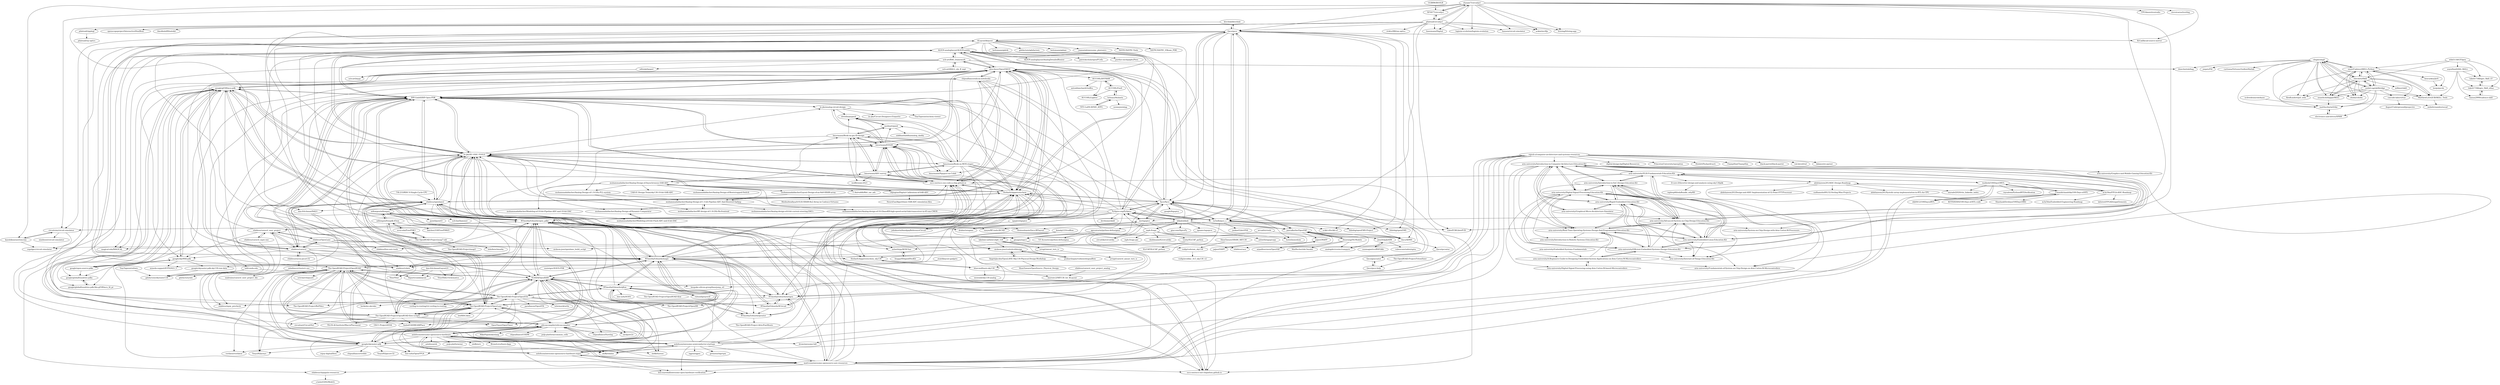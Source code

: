 digraph G {
"ktechlab/ktechlab" -> "Qucs/qucs"
"ktechlab/ktechlab" -> "drahnr/oregano"
"ALIGN-analoglayout/ALIGN-public" -> "magical-eda/MAGICAL" ["e"=1]
"ALIGN-analoglayout/ALIGN-public" -> "ucb-art/BAG_framework"
"ALIGN-analoglayout/ALIGN-public" -> "idea-fasoc/OpenFASOC"
"ALIGN-analoglayout/ALIGN-public" -> "IHP-GmbH/IHP-Open-PDK"
"ALIGN-analoglayout/ALIGN-public" -> "StefanSchippers/xschem"
"ALIGN-analoglayout/ALIGN-public" -> "ALIGN-analoglayout/AnalogDetailedRouter" ["e"=1]
"ALIGN-analoglayout/ALIGN-public" -> "iic-jku/IIC-OSIC-TOOLS"
"ALIGN-analoglayout/ALIGN-public" -> "RTimothyEdwards/open_pdks"
"ALIGN-analoglayout/ALIGN-public" -> "dan-fritchman/Hdl21"
"ALIGN-analoglayout/ALIGN-public" -> "Xyce/Xyce"
"ALIGN-analoglayout/ALIGN-public" -> "The-OpenROAD-Project/RePlAce" ["e"=1]
"ALIGN-analoglayout/ALIGN-public" -> "circuitnet/CircuitNet" ["e"=1]
"ALIGN-analoglayout/ALIGN-public" -> "patrickschulz/openPCells" ["e"=1]
"ALIGN-analoglayout/ALIGN-public" -> "RTimothyEdwards/netgen"
"ALIGN-analoglayout/ALIGN-public" -> "purdue-onchip/gds2Para" ["e"=1]
"ucb-art/BAG2_cds_ff_mpt" -> "ucb-art/BAG_framework"
"Qucs/qucs" -> "ra3xdh/qucs_s"
"Qucs/qucs" -> "Xyce/Xyce"
"Qucs/qucs" -> "Qucs/ADMS"
"Qucs/qucs" -> "imr/ngspice"
"Qucs/qucs" -> "scikit-rf/scikit-rf" ["e"=1]
"Qucs/qucs" -> "thliebig/openEMS-Project" ["e"=1]
"Qucs/qucs" -> "StefanSchippers/xschem"
"Qucs/qucs" -> "thliebig/openEMS" ["e"=1]
"Qucs/qucs" -> "PySpice-org/PySpice"
"Qucs/qucs" -> "ktechlab/ktechlab"
"Qucs/qucs" -> "KiCad/kicad-source-mirror" ["e"=1]
"Qucs/qucs" -> "ahkab/ahkab"
"Qucs/qucs" -> "easyw/RF-tools-KiCAD" ["e"=1]
"Qucs/qucs" -> "thomaslepoix/Qucs-RFlayout" ["e"=1]
"Qucs/qucs" -> "KLayout/klayout"
"gmagno/spyci" -> "ashwith/pyMOSChar"
"gmagno/spyci" -> "efabless/cace"
"RTimothyEdwards/netgen" -> "RTimothyEdwards/qrouter"
"RTimothyEdwards/netgen" -> "RTimothyEdwards/open_pdks"
"RTimothyEdwards/netgen" -> "RTimothyEdwards/magic"
"RTimothyEdwards/netgen" -> "RTimothyEdwards/XCircuit"
"RTimothyEdwards/netgen" -> "efabless/mpw_precheck"
"PySpice-org/PySpice" -> "ahkab/ahkab"
"PySpice-org/PySpice" -> "Xyce/Xyce"
"PySpice-org/PySpice" -> "StefanSchippers/xschem"
"PySpice-org/PySpice" -> "ALIGN-analoglayout/ALIGN-public"
"PySpice-org/PySpice" -> "imr/ngspice"
"PySpice-org/PySpice" -> "ngspice/ngspice"
"PySpice-org/PySpice" -> "devbisme/skidl" ["e"=1]
"PySpice-org/PySpice" -> "RTimothyEdwards/open_pdks"
"PySpice-org/PySpice" -> "gmagno/spyci"
"PySpice-org/PySpice" -> "RTimothyEdwards/magic"
"PySpice-org/PySpice" -> "iic-jku/IIC-OSIC-TOOLS"
"PySpice-org/PySpice" -> "Qucs/qucs"
"PySpice-org/PySpice" -> "idea-fasoc/OpenFASOC"
"PySpice-org/PySpice" -> "IHP-GmbH/IHP-Open-PDK"
"PySpice-org/PySpice" -> "ra3xdh/qucs_s"
"kunalg123/vsdflow" -> "nickson-jose/vsdstdcelldesign"
"kunalg123/vsdflow" -> "lakshmi-sathi/avsdpll_1v8"
"kunalg123/vsdflow" -> "nickson-jose/openlane_build_script"
"kunalg123/vsdflow" -> "RTimothyEdwards/qflow"
"RTimothyEdwards/magic" -> "RTimothyEdwards/open_pdks"
"RTimothyEdwards/magic" -> "RTimothyEdwards/qflow"
"RTimothyEdwards/magic" -> "RTimothyEdwards/netgen"
"RTimothyEdwards/magic" -> "StefanSchippers/xschem"
"RTimothyEdwards/magic" -> "VLSIDA/OpenRAM"
"RTimothyEdwards/magic" -> "KLayout/klayout"
"RTimothyEdwards/magic" -> "The-OpenROAD-Project/OpenLane"
"RTimothyEdwards/magic" -> "RTimothyEdwards/XCircuit"
"RTimothyEdwards/magic" -> "IHP-GmbH/IHP-Open-PDK"
"RTimothyEdwards/magic" -> "RTimothyEdwards/qrouter"
"RTimothyEdwards/magic" -> "google/skywater-pdk"
"RTimothyEdwards/magic" -> "iic-jku/IIC-OSIC-TOOLS"
"RTimothyEdwards/magic" -> "The-OpenROAD-Project/OpenROAD"
"RTimothyEdwards/magic" -> "idea-fasoc/OpenFASOC"
"RTimothyEdwards/magic" -> "google/gf180mcu-pdk"
"RTimothyEdwards/XCircuit" -> "RTimothyEdwards/qrouter"
"RTimothyEdwards/XCircuit" -> "RTimothyEdwards/netgen"
"RTimothyEdwards/XCircuit" -> "StefanSchippers/xschem"
"RTimothyEdwards/XCircuit" -> "RTimothyEdwards/magic"
"RTimothyEdwards/XCircuit" -> "RTimothyEdwards/qflow"
"wrcad/xictools" -> "JoeyDelp/JoSIM"
"wrcad/xictools" -> "gmagno/spyci"
"Xyce/Xyce" -> "pascalkuthe/OpenVAF"
"Xyce/Xyce" -> "StefanSchippers/xschem"
"Xyce/Xyce" -> "PySpice-org/PySpice"
"Xyce/Xyce" -> "ALIGN-analoglayout/ALIGN-public"
"Xyce/Xyce" -> "IHP-GmbH/IHP-Open-PDK"
"Xyce/Xyce" -> "ra3xdh/qucs_s"
"Xyce/Xyce" -> "RTimothyEdwards/magic"
"Xyce/Xyce" -> "Qucs/ADMS"
"Xyce/Xyce" -> "google/bigspicy"
"Xyce/Xyce" -> "RTimothyEdwards/netgen"
"Xyce/Xyce" -> "Isotel/mixedsim"
"Xyce/Xyce" -> "idea-fasoc/OpenFASOC"
"Xyce/Xyce" -> "iic-jku/IIC-OSIC-TOOLS"
"Xyce/Xyce" -> "RTimothyEdwards/open_pdks"
"Xyce/Xyce" -> "imr/ngspice"
"mph-/lcapy" -> "mph-/lcapy-gui"
"mph-/lcapy" -> "ahkab/ahkab"
"mph-/lcapy" -> "ckuhlmann/lt2circuitikz" ["e"=1]
"mph-/lcapy" -> "Lenty/SLiCAP_python"
"mph-/lcapy" -> "Isotel/mixedsim"
"mph-/lcapy" -> "circuitikz/circuitikz" ["e"=1]
"mph-/lcapy" -> "PySpice-org/PySpice"
"ahkab/ahkab" -> "PySpice-org/PySpice"
"ahkab/ahkab" -> "giaccone/SpicePy"
"ahkab/ahkab" -> "zupolgec/circuit-simulator"
"ahkab/ahkab" -> "mph-/lcapy"
"ahkab/ahkab" -> "Xyce/Xyce"
"ahkab/ahkab" -> "Qucs/qucs"
"ahkab/ahkab" -> "ggventurini/python-deltasigma"
"ahkab/ahkab" -> "circuitsim/circuit-simulator"
"ahkab/ahkab" -> "pascalkuthe/OpenVAF"
"ahkab/ahkab" -> "ignamv/ngspyce"
"ahkab/ahkab" -> "Qucs/ADMS"
"efabless/raven-picorv32" -> "mballance/clusterv-soc"
"efabless/raven-picorv32" -> "efabless/caravel"
"whh5118/GTOpen" -> "uoyniXnaH/AXL-SKILL"
"whh5118/GTOpen" -> "unnir/CadenceSKILL-Python"
"whh5118/GTOpen" -> "lukeli17/Allegro_Skill_LY"
"whh5118/GTOpen" -> "ebecheto/Skill"
"whh5118/GTOpen" -> "lukeli17/Allegro_Skill_ziliao"
"AUCOHL/Fault" -> "hsluoyz/Atalanta"
"AUCOHL/Fault" -> "AUCOHL/DFFRAM"
"AUCOHL/Fault" -> "AUCOHL/Lighter"
"muhammadaldacher/Analog-Design-of-1.9-GHz-PLL-system" -> "muhammadaldacher/Analog-Design-of-1.5-bit-Pipeline-ADC-And-Boosted-OpAmp"
"muhammadaldacher/Analog-Design-of-1.9-GHz-PLL-system" -> "muhammadaldacher/RF-design-of-1.9-GHz-Rx-frontend"
"ucb-art/BAG_framework" -> "ucb-art/BAG2_cds_ff_mpt"
"ucb-art/BAG_framework" -> "ALIGN-analoglayout/ALIGN-public"
"ucb-art/BAG_framework" -> "ucb-art/laygo"
"ucb-art/BAG_framework" -> "magical-eda/MAGICAL" ["e"=1]
"ucb-art/BAG_framework" -> "bluecheetah/bag"
"ucb-art/BAG_framework" -> "idea-fasoc/OpenFASOC"
"ucb-art/BAG_framework" -> "niftylab/laygo2"
"SEVA77/circuitjs1" -> "sharpie7/circuitjs1"
"SEVA77/circuitjs1" -> "pfalstad/circuitjs1"
"RTimothyEdwards/qflow" -> "RTimothyEdwards/qrouter"
"RTimothyEdwards/qflow" -> "rubund/graywolf"
"RTimothyEdwards/qflow" -> "RTimothyEdwards/magic"
"RTimothyEdwards/qflow" -> "RTimothyEdwards/netgen"
"RTimothyEdwards/qflow" -> "RTimothyEdwards/XCircuit"
"RTimothyEdwards/qflow" -> "VLSIDA/OpenRAM"
"RTimothyEdwards/qflow" -> "RTimothyEdwards/open_pdks"
"RTimothyEdwards/qflow" -> "lnis-uofu/SOFA" ["e"=1]
"RTimothyEdwards/qflow" -> "The-OpenROAD-Project/OpenSTA"
"RTimothyEdwards/qflow" -> "The-OpenROAD-Project/OpenROAD-flow" ["e"=1]
"ignamv/ngspyce" -> "ashwith/ngspicepy"
"ignamv/ngspyce" -> "gmagno/spyci"
"The-OpenROAD-Project/OpenSTA" -> "OpenTimer/OpenTimer" ["e"=1]
"The-OpenROAD-Project/OpenSTA" -> "The-OpenROAD-Project/OpenROAD"
"The-OpenROAD-Project/OpenSTA" -> "The-OpenROAD-Project/OpenROAD-flow-scripts"
"The-OpenROAD-Project/OpenSTA" -> "The-OpenROAD-Project/OpenLane"
"The-OpenROAD-Project/OpenSTA" -> "berkeley-abc/abc" ["e"=1]
"The-OpenROAD-Project/OpenSTA" -> "verilog-to-routing/vtr-verilog-to-routing" ["e"=1]
"The-OpenROAD-Project/OpenSTA" -> "The-OpenROAD-Project/OpenDB" ["e"=1]
"The-OpenROAD-Project/OpenSTA" -> "VLSIDA/OpenRAM"
"The-OpenROAD-Project/OpenSTA" -> "limbo018/DREAMPlace" ["e"=1]
"The-OpenROAD-Project/OpenSTA" -> "parallaxsw/OpenSTA"
"The-OpenROAD-Project/OpenSTA" -> "olofk/edalize" ["e"=1]
"The-OpenROAD-Project/OpenSTA" -> "The-OpenROAD-Project/RePlAce" ["e"=1]
"The-OpenROAD-Project/OpenSTA" -> "RTimothyEdwards/qflow"
"The-OpenROAD-Project/OpenSTA" -> "chipsalliance/Surelog" ["e"=1]
"The-OpenROAD-Project/OpenSTA" -> "lsils/mockturtle" ["e"=1]
"muhammadaldacher/Modeling-of-10-bit-Pipeline-ADC-and-10-bit-DAC" -> "muhammadaldacher/Modeling-of-4-bit-Flash-ADC-and-4-bit-DAC"
"muhammadaldacher/Layout-Design-of-an-8x8-SRAM-array" -> "MediniAradhya/A-VLSI-SRAM-8x2-Array-in-Cadence-Virtuoso"
"muhammadaldacher/Layout-Design-of-an-8x8-SRAM-array" -> "muhammadaldacher/Analog-Design-of-1.5-bit-Pipeline-ADC-And-Boosted-OpAmp"
"The-OpenROAD-Project/TritonSizer" -> "Qucs/qucs-help"
"RTimothyEdwards/qrouter" -> "RTimothyEdwards/netgen"
"RTimothyEdwards/qrouter" -> "RTimothyEdwards/qflow"
"RTimothyEdwards/qrouter" -> "The-OpenROAD-Project-Attic/FastRoute" ["e"=1]
"zlijingtao/Digital-Calibration-of-SAR-ADC" -> "NeuroFan/Algorithmic-SAR-ADC-simulation-files"
"zlijingtao/Digital-Calibration-of-SAR-ADC" -> "muhammadaldacher/Analog-Design-of-Asynchronous-SAR-ADC"
"ggventurini/python-deltasigma" -> "dreoilin/pygmid"
"ggventurini/python-deltasigma" -> "Y-F-Acoustics/python-deltasigma"
"ggventurini/python-deltasigma" -> "gmagno/spyci"
"JoeyDelp/JoSIM" -> "sunmagnetics/RSFQlib"
"JoeyDelp/JoSIM" -> "rubenvanstaden/spira"
"muhammadaldacher/Modeling-of-4-bit-Flash-ADC-and-4-bit-DAC" -> "muhammadaldacher/Analog-Design-of-Dynamic-Comparator"
"muhammadaldacher/Analog-Design-of-Dynamic-Comparator" -> "muhammadaldacher/Modeling-of-4-bit-Flash-ADC-and-4-bit-DAC"
"muhammadaldacher/Analog-Design-of-1.5-bit-Pipeline-ADC-And-Boosted-OpAmp" -> "muhammadaldacher/Analog-Design-of-Dynamic-Comparator"
"muhammadaldacher/Analog-Design-of-1.5-bit-Pipeline-ADC-And-Boosted-OpAmp" -> "muhammadaldacher/RF-design-of-1.9-GHz-Rx-frontend"
"muhammadaldacher/Analog-Design-of-1.5-bit-Pipeline-ADC-And-Boosted-OpAmp" -> "muhammadaldacher/Analog-design-of-4-bit-current-steering-DACs"
"muhammadaldacher/Analog-Design-of-1.5-bit-Pipeline-ADC-And-Boosted-OpAmp" -> "muhammadaldacher/Analog-design-of-10-GbaseKR-high-speed-serial-link-transceiver-in-65-nm-CMOS"
"muhammadaldacher/RF-design-of-1.9-GHz-Rx-frontend" -> "muhammadaldacher/Analog-Design-of-1.5-bit-Pipeline-ADC-And-Boosted-OpAmp"
"Qucs/ADMS" -> "pascalkuthe/OpenVAF"
"Qucs/ADMS" -> "Qucs/qucsator"
"Qucs/ADMS" -> "analogdevicesinc/vampyre"
"sunmagnetics/RSFQlib" -> "JoeyDelp/JoSIM"
"matthschw/ml2tikz" -> "electronics-and-drives/SPAM"
"atait/klayout-gadgets" -> "usnistgov/SOEN-PDK"
"electronics-and-drives/SPAM" -> "matthschw/ml2tikz"
"usnistgov/SOEN-PDK" -> "flaport/condalayout"
"rajesh-s/computer-architecture-and-systems-resources" -> "drom/awesome-hdl" ["e"=1]
"rajesh-s/computer-architecture-and-systems-resources" -> "digital-design-hq/Digital-Resources"
"rajesh-s/computer-architecture-and-systems-resources" -> "ben-marshall/awesome-open-hardware-verification" ["e"=1]
"rajesh-s/computer-architecture-and-systems-resources" -> "PrincetonUniversity/openpiton" ["e"=1]
"rajesh-s/computer-architecture-and-systems-resources" -> "HewlettPackard/cacti" ["e"=1]
"rajesh-s/computer-architecture-and-systems-resources" -> "aolofsson/awesome-semiconductor-startups"
"rajesh-s/computer-architecture-and-systems-resources" -> "ChampSim/ChampSim" ["e"=1]
"rajesh-s/computer-architecture-and-systems-resources" -> "aolofsson/awesome-opensource-hardware"
"rajesh-s/computer-architecture-and-systems-resources" -> "VLSIDA/OpenRAM"
"rajesh-s/computer-architecture-and-systems-resources" -> "black-parrot/black-parrot" ["e"=1]
"rajesh-s/computer-architecture-and-systems-resources" -> "bespoke-silicon-group/basejump_stl" ["e"=1]
"rajesh-s/computer-architecture-and-systems-resources" -> "rsd-devel/rsd" ["e"=1]
"rajesh-s/computer-architecture-and-systems-resources" -> "mattvenn/awesome-opensource-asic-resources"
"rajesh-s/computer-architecture-and-systems-resources" -> "dalance/sv-parser" ["e"=1]
"rajesh-s/computer-architecture-and-systems-resources" -> "arm-university/Introduction-to-Computer-Architecture-Education-Kit"
"google/skywater-pdk" -> "The-OpenROAD-Project/OpenLane"
"google/skywater-pdk" -> "The-OpenROAD-Project/OpenROAD"
"google/skywater-pdk" -> "VLSIDA/OpenRAM"
"google/skywater-pdk" -> "YosysHQ/yosys" ["e"=1]
"google/skywater-pdk" -> "RTimothyEdwards/open_pdks"
"google/skywater-pdk" -> "google/gf180mcu-pdk"
"google/skywater-pdk" -> "RTimothyEdwards/magic"
"google/skywater-pdk" -> "IHP-GmbH/IHP-Open-PDK"
"google/skywater-pdk" -> "siliconcompiler/siliconcompiler"
"google/skywater-pdk" -> "YosysHQ/picorv32" ["e"=1]
"google/skywater-pdk" -> "enjoy-digital/litex" ["e"=1]
"google/skywater-pdk" -> "chipsalliance/verible" ["e"=1]
"google/skywater-pdk" -> "verilator/verilator" ["e"=1]
"google/skywater-pdk" -> "olofk/fusesoc" ["e"=1]
"google/skywater-pdk" -> "lnis-uofu/OpenFPGA" ["e"=1]
"The-OpenROAD-Project/OpenROAD" -> "The-OpenROAD-Project/OpenLane"
"The-OpenROAD-Project/OpenROAD" -> "The-OpenROAD-Project/OpenROAD-flow-scripts"
"The-OpenROAD-Project/OpenROAD" -> "google/skywater-pdk"
"The-OpenROAD-Project/OpenROAD" -> "limbo018/DREAMPlace" ["e"=1]
"The-OpenROAD-Project/OpenROAD" -> "YosysHQ/yosys" ["e"=1]
"The-OpenROAD-Project/OpenROAD" -> "The-OpenROAD-Project/OpenSTA"
"The-OpenROAD-Project/OpenROAD" -> "VLSIDA/OpenRAM"
"The-OpenROAD-Project/OpenROAD" -> "verilog-to-routing/vtr-verilog-to-routing" ["e"=1]
"The-OpenROAD-Project/OpenROAD" -> "siliconcompiler/siliconcompiler"
"The-OpenROAD-Project/OpenROAD" -> "OpenTimer/OpenTimer" ["e"=1]
"The-OpenROAD-Project/OpenROAD" -> "berkeley-abc/abc" ["e"=1]
"The-OpenROAD-Project/OpenROAD" -> "verilator/verilator" ["e"=1]
"The-OpenROAD-Project/OpenROAD" -> "ucb-bar/chipyard" ["e"=1]
"The-OpenROAD-Project/OpenROAD" -> "RTimothyEdwards/magic"
"The-OpenROAD-Project/OpenROAD" -> "The-OpenROAD-Project/RePlAce" ["e"=1]
"yrrapt/amsat_txrx_ic" -> "yrrapt/caravel_amsat_txrx_ic"
"yrrapt/amsat_txrx_ic" -> "StefanSchippers/xschem_sky130"
"The-OpenROAD-Project/OpenROAD-flow-scripts" -> "The-OpenROAD-Project/OpenROAD"
"The-OpenROAD-Project/OpenROAD-flow-scripts" -> "The-OpenROAD-Project/OpenSTA"
"The-OpenROAD-Project/OpenROAD-flow-scripts" -> "The-OpenROAD-Project/OpenLane"
"The-OpenROAD-Project/OpenROAD-flow-scripts" -> "RTimothyEdwards/open_pdks"
"The-OpenROAD-Project/OpenROAD-flow-scripts" -> "VLSIDA/OpenRAM"
"The-OpenROAD-Project/OpenROAD-flow-scripts" -> "efabless/openlane2"
"The-OpenROAD-Project/OpenROAD-flow-scripts" -> "TILOS-AI-Institute/MacroPlacement" ["e"=1]
"The-OpenROAD-Project/OpenROAD-flow-scripts" -> "IHP-GmbH/IHP-Open-PDK"
"The-OpenROAD-Project/OpenROAD-flow-scripts" -> "idea-fasoc/OpenFASOC"
"The-OpenROAD-Project/OpenROAD-flow-scripts" -> "limbo018/DREAMPlace" ["e"=1]
"The-OpenROAD-Project/OpenROAD-flow-scripts" -> "iic-jku/IIC-OSIC-TOOLS"
"The-OpenROAD-Project/OpenROAD-flow-scripts" -> "OpenTimer/OpenTimer" ["e"=1]
"The-OpenROAD-Project/OpenROAD-flow-scripts" -> "OSCC-Project/iEDA" ["e"=1]
"The-OpenROAD-Project/OpenROAD-flow-scripts" -> "siliconcompiler/siliconcompiler"
"The-OpenROAD-Project/OpenROAD-flow-scripts" -> "circuitnet/CircuitNet" ["e"=1]
"The-OpenROAD-Project/OpenLane" -> "The-OpenROAD-Project/OpenROAD"
"The-OpenROAD-Project/OpenLane" -> "google/skywater-pdk"
"The-OpenROAD-Project/OpenLane" -> "VLSIDA/OpenRAM"
"The-OpenROAD-Project/OpenLane" -> "RTimothyEdwards/open_pdks"
"The-OpenROAD-Project/OpenLane" -> "siliconcompiler/siliconcompiler"
"The-OpenROAD-Project/OpenLane" -> "RTimothyEdwards/magic"
"The-OpenROAD-Project/OpenLane" -> "The-OpenROAD-Project/OpenSTA"
"The-OpenROAD-Project/OpenLane" -> "efabless/openlane2"
"The-OpenROAD-Project/OpenLane" -> "The-OpenROAD-Project/OpenROAD-flow-scripts"
"The-OpenROAD-Project/OpenLane" -> "YosysHQ/yosys" ["e"=1]
"The-OpenROAD-Project/OpenLane" -> "lnis-uofu/OpenFPGA" ["e"=1]
"The-OpenROAD-Project/OpenLane" -> "olofk/fusesoc" ["e"=1]
"The-OpenROAD-Project/OpenLane" -> "olofk/edalize" ["e"=1]
"The-OpenROAD-Project/OpenLane" -> "iic-jku/IIC-OSIC-TOOLS"
"The-OpenROAD-Project/OpenLane" -> "lowRISC/ibex" ["e"=1]
"StefanSchippers/xschem" -> "IHP-GmbH/IHP-Open-PDK"
"StefanSchippers/xschem" -> "RTimothyEdwards/open_pdks"
"StefanSchippers/xschem" -> "idea-fasoc/OpenFASOC"
"StefanSchippers/xschem" -> "iic-jku/IIC-OSIC-TOOLS"
"StefanSchippers/xschem" -> "RTimothyEdwards/magic"
"StefanSchippers/xschem" -> "StefanSchippers/xschem_sky130"
"StefanSchippers/xschem" -> "sscs-ose/sscs-ose-code-a-chip.github.io"
"StefanSchippers/xschem" -> "RTimothyEdwards/XCircuit"
"StefanSchippers/xschem" -> "google/gf180mcu-pdk"
"StefanSchippers/xschem" -> "ALIGN-analoglayout/ALIGN-public"
"StefanSchippers/xschem" -> "RTimothyEdwards/netgen"
"StefanSchippers/xschem" -> "Xyce/Xyce"
"StefanSchippers/xschem" -> "efabless/openlane2"
"StefanSchippers/xschem" -> "gmagno/spyci"
"StefanSchippers/xschem" -> "bmurmann/EE628"
"unihd-cag/skillbridge" -> "unnir/CadenceSKILL-Python"
"unihd-cag/skillbridge" -> "ebecheto/Skill"
"unihd-cag/skillbridge" -> "cdsgit/cdsgit"
"unihd-cag/skillbridge" -> "cascode-labs/virtue"
"unihd-cag/skillbridge" -> "ananthchellappa/SKILL"
"unihd-cag/skillbridge" -> "cdsdm/cdsdm"
"unihd-cag/skillbridge" -> "matthschw/ml2tikz"
"unihd-cag/skillbridge" -> "KenKundert/psf_utils"
"unihd-cag/skillbridge" -> "electronics-and-drives/SPAM"
"unihd-cag/skillbridge" -> "MatthewLoveQUB/SKILL_Tools"
"RTimothyEdwards/open_pdks" -> "RTimothyEdwards/magic"
"RTimothyEdwards/open_pdks" -> "RTimothyEdwards/netgen"
"RTimothyEdwards/open_pdks" -> "IHP-GmbH/IHP-Open-PDK"
"RTimothyEdwards/open_pdks" -> "idea-fasoc/OpenFASOC"
"RTimothyEdwards/open_pdks" -> "StefanSchippers/xschem"
"RTimothyEdwards/open_pdks" -> "iic-jku/IIC-OSIC-TOOLS"
"RTimothyEdwards/open_pdks" -> "The-OpenROAD-Project/OpenLane"
"RTimothyEdwards/open_pdks" -> "sscs-ose/sscs-ose-code-a-chip.github.io"
"RTimothyEdwards/open_pdks" -> "google/gf180mcu-pdk"
"RTimothyEdwards/open_pdks" -> "efabless/volare"
"RTimothyEdwards/open_pdks" -> "efabless/caravel_user_project"
"RTimothyEdwards/open_pdks" -> "efabless/openlane2"
"RTimothyEdwards/open_pdks" -> "VLSIDA/OpenRAM"
"RTimothyEdwards/open_pdks" -> "The-OpenROAD-Project/OpenROAD-flow-scripts"
"RTimothyEdwards/open_pdks" -> "StefanSchippers/xschem_sky130"
"kazuhikoarase/simcirjs" -> "circuitsim/circuit-simulator"
"kazuhikoarase/simcirjs" -> "zupolgec/circuit-simulator"
"hdl/conda-eda" -> "flaport/condalayout"
"hdl/conda-eda" -> "gdsfactory/skywater130"
"hdl/conda-eda" -> "gdsfactory/ubc" ["e"=1]
"T-K-233/RISC-V-Single-Cycle-CPU" -> "efabless/openlane2"
"fengqzHD/gmIdNeoKit" -> "ashwith/pyMOSChar"
"Lenty/SLiCAP_python" -> "SLiCAP/SLiCAP_python"
"mflowgen/mflowgen" -> "mflowgen/freepdk-45nm"
"mflowgen/mflowgen" -> "pymtl/pymtl3" ["e"=1]
"mflowgen/mflowgen" -> "VLSIDA/OpenRAM"
"mflowgen/mflowgen" -> "efabless/openlane2"
"mflowgen/mflowgen" -> "RTimothyEdwards/open_pdks"
"mflowgen/mflowgen" -> "ucb-bar/hammer" ["e"=1]
"nickson-jose/vsdstdcelldesign" -> "praharshapm/vsdmixedsignalflow"
"nickson-jose/vsdstdcelldesign" -> "AngeloJacobo/OpenLANE-Sky130-Physical-Design-Workshop"
"niftylab/laygo2" -> "ucb-art/laygo"
"mflowgen/freepdk-45nm" -> "ncsu-eda/FreePDK3"
"mflowgen/freepdk-45nm" -> "mflowgen/mflowgen"
"mflowgen/freepdk-45nm" -> "The-OpenROAD-Project/asap7-old"
"mflowgen/freepdk-45nm" -> "baichen318/FreePDK45"
"rubund/graywolf" -> "RTimothyEdwards/qflow"
"rubund/graywolf" -> "RTimothyEdwards/qrouter"
"Qucs/qucs-help" -> "Qucs/gnucsator"
"Qucs/qucsator" -> "Qucs/gnucsator"
"praharshapm/vsdmixedsignalflow" -> "nickson-jose/vsdstdcelldesign"
"abdelazeem201/ASIC-Design-Roadmap" -> "m3y54m/FPGA-ASIC-Roadmap"
"abdelazeem201/ASIC-Design-Roadmap" -> "arm-university/VLSI-Fundamentals-Education-Kit"
"abdelazeem201/ASIC-Design-Roadmap" -> "abdelazeem201/Systolic-array-implementation-in-RTL-for-TPU" ["e"=1]
"abdelazeem201/ASIC-Design-Roadmap" -> "abdelazeem201/Design-and-ASIC-Implementation-of-32-Point-FFT-Processor"
"abdelazeem201/ASIC-Design-Roadmap" -> "amradel2020/vlsi_linkedin_index"
"abdelazeem201/ASIC-Design-Roadmap" -> "mattvenn/awesome-opensource-asic-resources"
"abdelazeem201/ASIC-Design-Roadmap" -> "sudhamshu091/32-Verilog-Mini-Projects" ["e"=1]
"sharpie7/circuitjs1" -> "pfalstad/circuitjs1"
"sharpie7/circuitjs1" -> "SEVA77/circuitjs1"
"sharpie7/circuitjs1" -> "hneemann/Digital" ["e"=1]
"sharpie7/circuitjs1" -> "ra3xdh/qucs_s"
"sharpie7/circuitjs1" -> "circuitsim/circuit-simulator"
"sharpie7/circuitjs1" -> "kazuhikoarase/simcirjs"
"sharpie7/circuitjs1" -> "logisim-evolution/logisim-evolution" ["e"=1]
"sharpie7/circuitjs1" -> "hausen/circuit-simulator"
"sharpie7/circuitjs1" -> "wokwi/avr8js" ["e"=1]
"sharpie7/circuitjs1" -> "FPGAwars/icestudio" ["e"=1]
"sharpie7/circuitjs1" -> "fritzing/fritzing-app" ["e"=1]
"sharpie7/circuitjs1" -> "Qucs/qucs"
"sharpie7/circuitjs1" -> "KiCad/kicad-source-mirror" ["e"=1]
"sharpie7/circuitjs1" -> "steveicarus/iverilog" ["e"=1]
"sharpie7/circuitjs1" -> "LibrePCB/LibrePCB" ["e"=1]
"arm-university/Rapid-Embedded-Education-Kit" -> "arm-university/Real-Time-Operating-Systems-Design-And-Programming-Education-Kit"
"arm-university/Rapid-Embedded-Education-Kit" -> "arm-university/Introduction-to-SoC-Design-Education-Kit"
"arm-university/Rapid-Embedded-Education-Kit" -> "arm-university/Embedded-Linux-Education-Kit"
"arm-university/Rapid-Embedded-Education-Kit" -> "arm-university/Efficient-Embedded-Systems-Design-Education-Kit"
"arm-university/Rapid-Embedded-Education-Kit" -> "arm-university/Advanced-System-on-Chip-Design-Education-Kit"
"arm-university/Rapid-Embedded-Education-Kit" -> "arm-university/Digital-Signal-Processing-Education-Kit"
"arm-university/Rapid-Embedded-Education-Kit" -> "arm-university/Internet-of-Things-Education-Kit"
"arm-university/Rapid-Embedded-Education-Kit" -> "arm-university/Introduction-to-Computer-Architecture-Education-Kit"
"arm-university/Rapid-Embedded-Education-Kit" -> "arm-university/Graphical-Micro-Architecture-Simulator"
"ncsu-eda/FreePDK3" -> "mflowgen/freepdk-45nm"
"ncsu-eda/FreePDK3" -> "The-OpenROAD-Project/asap7-old"
"ngspice/ngspice" -> "johnkustin/bandgapReferenceCircuit"
"idea-fasoc/OpenFASOC" -> "RTimothyEdwards/open_pdks"
"idea-fasoc/OpenFASOC" -> "sscs-ose/sscs-ose-code-a-chip.github.io"
"idea-fasoc/OpenFASOC" -> "google/gf180mcu-pdk"
"idea-fasoc/OpenFASOC" -> "sscs-ose/sscs-ose-chipathon.github.io"
"idea-fasoc/OpenFASOC" -> "IHP-GmbH/IHP-Open-PDK"
"idea-fasoc/OpenFASOC" -> "StefanSchippers/xschem"
"idea-fasoc/OpenFASOC" -> "iic-jku/IIC-OSIC-TOOLS"
"idea-fasoc/OpenFASOC" -> "efabless/openlane2"
"idea-fasoc/OpenFASOC" -> "ALIGN-analoglayout/ALIGN-public"
"idea-fasoc/OpenFASOC" -> "google/sky90fd-pdk"
"idea-fasoc/OpenFASOC" -> "bmurmann/EE628"
"idea-fasoc/OpenFASOC" -> "ucb-art/BAG_framework"
"idea-fasoc/OpenFASOC" -> "chipsalliance/silicon-notebooks"
"idea-fasoc/OpenFASOC" -> "AUCOHL/DFFRAM"
"idea-fasoc/OpenFASOC" -> "efabless/cace"
"circuitsim/circuit-simulator" -> "zupolgec/circuit-simulator"
"circuitsim/circuit-simulator" -> "kazuhikoarase/simcirjs"
"circuitsim/circuit-simulator" -> "xiaoboost/circuit-simulator"
"The-OpenROAD-Project/asap7-old" -> "mflowgen/freepdk-45nm"
"The-OpenROAD-Project/asap7-old" -> "ncsu-eda/FreePDK3"
"The-OpenROAD-Project/asap7-old" -> "ALIGN-analoglayout/ALIGN-public"
"The-OpenROAD-Project/asap7-old" -> "lsils/benchmarks" ["e"=1]
"The-OpenROAD-Project/asap7-old" -> "magical-eda/MAGICAL" ["e"=1]
"The-OpenROAD-Project/asap7-old" -> "The-OpenROAD-Project/asap5"
"arm-university/Embedded-Linux-Education-Kit" -> "arm-university/Real-Time-Operating-Systems-Design-And-Programming-Education-Kit"
"arm-university/Embedded-Linux-Education-Kit" -> "arm-university/Internet-of-Things-Education-Kit"
"arm-university/Embedded-Linux-Education-Kit" -> "arm-university/Digital-Signal-Processing-Education-Kit"
"arm-university/Embedded-Linux-Education-Kit" -> "arm-university/Efficient-Embedded-Systems-Design-Education-Kit"
"arm-university/Embedded-Linux-Education-Kit" -> "arm-university/Rapid-Embedded-Education-Kit"
"arm-university/Embedded-Linux-Education-Kit" -> "arm-university/Advanced-System-on-Chip-Design-Education-Kit"
"arm-university/Embedded-Linux-Education-Kit" -> "arm-university/Introduction-to-SoC-Design-Education-Kit"
"arm-university/Embedded-Linux-Education-Kit" -> "arm-university/Introduction-to-Computer-Architecture-Education-Kit"
"muhammadaldacher/Analog-Design-of-Asynchronous-SAR-ADC" -> "muhammadaldacher/Analog-Design-of-1.9-GHz-PLL-system"
"muhammadaldacher/Analog-Design-of-Asynchronous-SAR-ADC" -> "muhammadaldacher/Analog-Design-of-1.5-bit-Pipeline-ADC-And-Boosted-OpAmp"
"muhammadaldacher/Analog-Design-of-Asynchronous-SAR-ADC" -> "zlijingtao/Digital-Calibration-of-SAR-ADC"
"muhammadaldacher/Analog-Design-of-Asynchronous-SAR-ADC" -> "C-Aniruddh/8bit_sar_adc"
"muhammadaldacher/Analog-Design-of-Asynchronous-SAR-ADC" -> "muhammadaldacher/Layout-Design-of-an-8x8-SRAM-array"
"muhammadaldacher/Analog-Design-of-Asynchronous-SAR-ADC" -> "bmurmann/ADC-survey"
"muhammadaldacher/Analog-Design-of-Asynchronous-SAR-ADC" -> "muhammadaldacher/Analog-Design-of-Dynamic-Comparator"
"muhammadaldacher/Analog-Design-of-Asynchronous-SAR-ADC" -> "muhammadaldacher/Analog-design-of-10-GbaseKR-high-speed-serial-link-transceiver-in-65-nm-CMOS"
"muhammadaldacher/Analog-Design-of-Asynchronous-SAR-ADC" -> "UAH-IC-Design-Team/sky130-10-bit-SAR-ADC"
"muhammadaldacher/Analog-Design-of-Asynchronous-SAR-ADC" -> "muhammadaldacher/Modeling-of-10-bit-Pipeline-ADC-and-10-bit-DAC"
"muhammadaldacher/Analog-Design-of-Asynchronous-SAR-ADC" -> "muhammadaldacher/Analog-Design-of-Bootstrapped-Switch"
"muhammadaldacher/Analog-Design-of-Asynchronous-SAR-ADC" -> "bmurmann/Book-on-gm-ID-design"
"bluecmd/learn-sky130" -> "StefanSchippers/xschem_sky130"
"bluecmd/learn-sky130" -> "westonb/sky130-analog"
"bluecmd/learn-sky130" -> "laurentc2/SKY130_for_KLayout"
"lakshmi-sathi/avsdpll_1v8" -> "vsdip/vsdsram_sky130"
"lakshmi-sathi/avsdpll_1v8" -> "yrrapt/amsat_txrx_ic"
"lakshmi-sathi/avsdpll_1v8" -> "praharshapm/vsdmixedsignalflow"
"lakshmi-sathi/avsdpll_1v8" -> "nickson-jose/vsdstdcelldesign"
"lakshmi-sathi/avsdpll_1v8" -> "bluecmd/learn-sky130"
"efabless/chipignite-resources" -> "s-holst/GDS2WebGL" ["e"=1]
"dan-fritchman/Layout21" -> "Vlsir/Vlsir"
"dan-fritchman/Layout21" -> "Vlsir/Hdl21Schematics"
"dan-fritchman/Layout21" -> "flaport/condalayout"
"dan-fritchman/Layout21" -> "gdsfactory/skywater130"
"siliconcompiler/siliconcompiler" -> "The-OpenROAD-Project/OpenLane"
"siliconcompiler/siliconcompiler" -> "VLSIDA/OpenRAM"
"siliconcompiler/siliconcompiler" -> "olofk/edalize" ["e"=1]
"siliconcompiler/siliconcompiler" -> "The-OpenROAD-Project/OpenROAD"
"siliconcompiler/siliconcompiler" -> "aolofsson/awesome-opensource-hardware"
"siliconcompiler/siliconcompiler" -> "aolofsson/awesome-semiconductor-startups"
"siliconcompiler/siliconcompiler" -> "iic-jku/IIC-OSIC-TOOLS"
"siliconcompiler/siliconcompiler" -> "IHP-GmbH/IHP-Open-PDK"
"siliconcompiler/siliconcompiler" -> "efabless/openlane2"
"siliconcompiler/siliconcompiler" -> "chipsalliance/Surelog" ["e"=1]
"siliconcompiler/siliconcompiler" -> "google/skywater-pdk"
"siliconcompiler/siliconcompiler" -> "MikePopoloski/slang" ["e"=1]
"siliconcompiler/siliconcompiler" -> "chipsalliance/UHDM" ["e"=1]
"siliconcompiler/siliconcompiler" -> "pulp-platform/common_cells" ["e"=1]
"siliconcompiler/siliconcompiler" -> "zachjs/sv2v" ["e"=1]
"arm-university/Digital-Signal-Processing-Education-Kit" -> "arm-university/Real-Time-Operating-Systems-Design-And-Programming-Education-Kit"
"arm-university/Digital-Signal-Processing-Education-Kit" -> "arm-university/Efficient-Embedded-Systems-Design-Education-Kit"
"arm-university/Digital-Signal-Processing-Education-Kit" -> "arm-university/Embedded-Linux-Education-Kit"
"arm-university/Digital-Signal-Processing-Education-Kit" -> "arm-university/Advanced-System-on-Chip-Design-Education-Kit"
"arm-university/Digital-Signal-Processing-Education-Kit" -> "arm-university/Introduction-to-SoC-Design-Education-Kit"
"arm-university/Digital-Signal-Processing-Education-Kit" -> "arm-university/Internet-of-Things-Education-Kit"
"arm-university/Digital-Signal-Processing-Education-Kit" -> "arm-university/Rapid-Embedded-Education-Kit"
"arm-university/Digital-Signal-Processing-Education-Kit" -> "arm-university/Introduction-to-Computer-Architecture-Education-Kit"
"arm-university/Digital-Signal-Processing-Education-Kit" -> "arm-university/Digital-Signal-Processing-using-Arm-Cortex-M-based-Microcontrollers"
"arm-university/Digital-Signal-Processing-Education-Kit" -> "arm-university/Introduction-to-Robotic-Systems-Education-Kit"
"efabless/caravel_user_project" -> "efabless/caravel"
"efabless/caravel_user_project" -> "RTimothyEdwards/open_pdks"
"efabless/caravel_user_project" -> "efabless/caravel_mpw-one"
"efabless/caravel_user_project" -> "StefanSchippers/xschem_sky130"
"efabless/caravel_user_project" -> "efabless/OpenLane"
"efabless/caravel_user_project" -> "idea-fasoc/OpenFASOC"
"efabless/caravel_user_project" -> "efabless/mpw_precheck"
"efabless/caravel_user_project" -> "google/sky90fd-pdk"
"uoyniXnaH/AXL-SKILL" -> "lukeli17/Allegro_Skill_ziliao"
"uoyniXnaH/AXL-SKILL" -> "lukeli17/Allegro_Skill_LY"
"uoyniXnaH/AXL-SKILL" -> "hanun2999/cadence-skill"
"uoyniXnaH/AXL-SKILL" -> "MatthewLoveQUB/SKILL_Tools"
"dan-fritchman/Hdl21" -> "Vlsir/Vlsir"
"dan-fritchman/Hdl21" -> "Vlsir/Hdl21Schematics"
"efabless/OpenLane" -> "efabless/caravel_user_project"
"efabless/OpenLane" -> "efabless/caravel"
"efabless/OpenLane" -> "efabless/foss-asic-tools"
"efabless/OpenLane" -> "nickson-jose/vsdstdcelldesign"
"efabless/OpenLane" -> "nickson-jose/openlane_build_script"
"ShonTaware/SRAM_SKY130" -> "vsdip/vsdsram_sky130"
"cdsgit/cdsgit" -> "ebecheto/Skill"
"cdsgit/cdsgit" -> "unihd-cag/skillbridge"
"cdsgit/cdsgit" -> "unnir/CadenceSKILL-Python"
"cdsgit/cdsgit" -> "cdsdm/cdsdm"
"cdsgit/cdsgit" -> "MatthewLoveQUB/SKILL_Tools"
"cdsgit/cdsgit" -> "ananthchellappa/SKILL"
"cdsgit/cdsgit" -> "jonpry/Pill"
"cdsgit/cdsgit" -> "KenKundert/psf_utils"
"cdsgit/cdsgit" -> "bluecheetah/bag"
"cdsgit/cdsgit" -> "curtisma/VirtuosoToolboxMatlab"
"cdsgit/cdsgit" -> "mdmfernandes/socad"
"cdsgit/cdsgit" -> "matthschw/ml2tikz"
"efabless/caravel_mpw-one" -> "efabless/mpw_precheck"
"efabless/caravel_mpw-one" -> "efabless/caravel_user_project"
"StefanSchippers/xschem_sky130" -> "bluecmd/learn-sky130"
"AUCOHL/DFFRAM" -> "AUCOHL/Fault"
"AUCOHL/DFFRAM" -> "AUCOHL/Lighter"
"AUCOHL/DFFRAM" -> "antonblanchard/vlsiffra"
"benvarkey/JuVi" -> "henjo/pycds"
"efabless/caravel_user_project_analog" -> "laurentc2/SKY130_for_KLayout"
"mballance/clusterv-soc" -> "mabrains/caravel_user_project_ldo"
"vsdip/vsdsram_sky130" -> "vsdip/avsddac_3v3_sky130_v2"
"ananthchellappa/SKILL" -> "matthschw/ml2tikz"
"ananthchellappa/SKILL" -> "ebecheto/Skill"
"aolofsson/awesome-opensource-hardware" -> "aolofsson/awesome-semiconductor-startups"
"aolofsson/awesome-opensource-hardware" -> "aolofsson/awesome-opensource-hardware-repos"
"aolofsson/awesome-opensource-hardware" -> "siliconcompiler/siliconcompiler"
"aolofsson/awesome-opensource-hardware" -> "drom/awesome-hdl" ["e"=1]
"aolofsson/awesome-opensource-hardware" -> "mattvenn/awesome-opensource-asic-resources"
"aolofsson/awesome-opensource-hardware" -> "The-OpenROAD-Project/OpenLane"
"aolofsson/awesome-opensource-hardware" -> "ben-marshall/awesome-open-hardware-verification" ["e"=1]
"aolofsson/awesome-opensource-hardware" -> "iic-jku/IIC-OSIC-TOOLS"
"aolofsson/awesome-opensource-hardware" -> "VLSIDA/OpenRAM"
"aolofsson/awesome-opensource-hardware" -> "aolofsson/oh" ["e"=1]
"aolofsson/awesome-opensource-hardware" -> "google/skywater-pdk"
"aolofsson/awesome-opensource-hardware" -> "pulp-platform/axi" ["e"=1]
"aolofsson/awesome-opensource-hardware" -> "olofk/serv" ["e"=1]
"aolofsson/awesome-opensource-hardware" -> "olofk/edalize" ["e"=1]
"aolofsson/awesome-opensource-hardware" -> "BrunoLevy/learn-fpga" ["e"=1]
"arm-university/Introduction-to-Computer-Architecture-Education-Kit" -> "arm-university/Introduction-to-SoC-Design-Education-Kit"
"arm-university/Introduction-to-Computer-Architecture-Education-Kit" -> "arm-university/Advanced-System-on-Chip-Design-Education-Kit"
"arm-university/Introduction-to-Computer-Architecture-Education-Kit" -> "arm-university/VLSI-Fundamentals-Education-Kit"
"arm-university/Introduction-to-Computer-Architecture-Education-Kit" -> "arm-university/Real-Time-Operating-Systems-Design-And-Programming-Education-Kit"
"arm-university/Introduction-to-Computer-Architecture-Education-Kit" -> "arm-university/Graphical-Micro-Architecture-Simulator"
"arm-university/Introduction-to-Computer-Architecture-Education-Kit" -> "arm-university/Efficient-Embedded-Systems-Design-Education-Kit"
"arm-university/Introduction-to-Computer-Architecture-Education-Kit" -> "arm-university/Embedded-Linux-Education-Kit"
"arm-university/Introduction-to-Computer-Architecture-Education-Kit" -> "arm-university/Digital-Signal-Processing-Education-Kit"
"arm-university/Introduction-to-Computer-Architecture-Education-Kit" -> "arm-university/Rapid-Embedded-Education-Kit"
"arm-university/Introduction-to-Computer-Architecture-Education-Kit" -> "arm-university/Fundamentals-of-System-on-Chip-Design-on-Arm-Cortex-M-Microcontrollers"
"arm-university/Introduction-to-Computer-Architecture-Education-Kit" -> "arm-university/A-Beginners-Guide-to-Designing-Embedded-System-Applications-on-Arm-Cortex-M-Microcontrollers"
"arm-university/Introduction-to-Computer-Architecture-Education-Kit" -> "arm-university/Internet-of-Things-Education-Kit"
"arm-university/Introduction-to-Computer-Architecture-Education-Kit" -> "arm-university/Graphics-and-Mobile-Gaming-Education-Kit"
"arm-university/Introduction-to-Computer-Architecture-Education-Kit" -> "arm-university/System-on-Chip-Design-with-Arm-Cortex-M-Processors"
"aolofsson/awesome-semiconductor-startups" -> "aolofsson/awesome-opensource-hardware-repos"
"aolofsson/awesome-semiconductor-startups" -> "aolofsson/awesome-opensource-hardware"
"aolofsson/awesome-semiconductor-startups" -> "siliconcompiler/siliconcompiler"
"aolofsson/awesome-semiconductor-startups" -> "IHP-GmbH/IHP-Open-PDK"
"aolofsson/awesome-semiconductor-startups" -> "iic-jku/IIC-OSIC-TOOLS"
"aolofsson/awesome-semiconductor-startups" -> "VLSIDA/OpenRAM"
"aolofsson/awesome-semiconductor-startups" -> "mflowgen/mflowgen"
"aolofsson/awesome-semiconductor-startups" -> "sscs-ose/sscs-ose-code-a-chip.github.io"
"aolofsson/awesome-semiconductor-startups" -> "StefanSchippers/xschem"
"aolofsson/awesome-semiconductor-startups" -> "ben-marshall/awesome-open-hardware-verification" ["e"=1]
"aolofsson/awesome-semiconductor-startups" -> "mattvenn/awesome-opensource-asic-resources"
"aolofsson/awesome-semiconductor-startups" -> "ALIGN-analoglayout/ALIGN-public"
"aolofsson/awesome-semiconductor-startups" -> "rggen/rggen" ["e"=1]
"aolofsson/awesome-semiconductor-startups" -> "olofk/edalize" ["e"=1]
"aolofsson/awesome-semiconductor-startups" -> "getinstachip/vpm"
"arm-university/VLSI-Fundamentals-Education-Kit" -> "arm-university/Introduction-to-SoC-Design-Education-Kit"
"arm-university/VLSI-Fundamentals-Education-Kit" -> "arm-university/Introduction-to-Computer-Architecture-Education-Kit"
"arm-university/VLSI-Fundamentals-Education-Kit" -> "arm-university/Advanced-System-on-Chip-Design-Education-Kit"
"arm-university/VLSI-Fundamentals-Education-Kit" -> "abdelazeem201/ASIC-Design-Roadmap"
"arm-university/VLSI-Fundamentals-Education-Kit" -> "arm-university/Digital-Signal-Processing-Education-Kit"
"arm-university/VLSI-Fundamentals-Education-Kit" -> "raulbehl/100DaysOfRTL"
"arm-university/VLSI-Fundamentals-Education-Kit" -> "mattvenn/awesome-opensource-asic-resources"
"arm-university/VLSI-Fundamentals-Education-Kit" -> "sscs-ose/sscs-ose-code-a-chip.github.io"
"arm-university/VLSI-Fundamentals-Education-Kit" -> "D-curs-D/Inverter-design-and-analysis-using-sky130pdk"
"efabless/caravel" -> "efabless/caravel_user_project"
"efabless/caravel" -> "efabless/openlane2"
"efabless/caravel" -> "RTimothyEdwards/open_pdks"
"efabless/caravel" -> "efabless/volare"
"efabless/caravel" -> "google/gf180mcu-pdk"
"efabless/caravel" -> "idea-fasoc/OpenFASOC"
"efabless/caravel" -> "IHP-GmbH/IHP-Open-PDK"
"efabless/caravel" -> "google/sky90fd-pdk"
"efabless/caravel" -> "VLSIDA/OpenRAM"
"efabless/caravel" -> "efabless/OpenLane"
"efabless/caravel" -> "The-OpenROAD-Project/OpenLane"
"efabless/caravel" -> "RTimothyEdwards/magic"
"efabless/caravel" -> "efabless/raven-picorv32"
"arm-university/Efficient-Embedded-Systems-Design-Education-Kit" -> "arm-university/Real-Time-Operating-Systems-Design-And-Programming-Education-Kit"
"arm-university/Efficient-Embedded-Systems-Design-Education-Kit" -> "arm-university/Digital-Signal-Processing-Education-Kit"
"arm-university/Efficient-Embedded-Systems-Design-Education-Kit" -> "arm-university/Internet-of-Things-Education-Kit"
"arm-university/Efficient-Embedded-Systems-Design-Education-Kit" -> "arm-university/Introduction-to-SoC-Design-Education-Kit"
"arm-university/Efficient-Embedded-Systems-Design-Education-Kit" -> "arm-university/Embedded-Linux-Education-Kit"
"arm-university/Efficient-Embedded-Systems-Design-Education-Kit" -> "arm-university/A-Beginners-Guide-to-Designing-Embedded-System-Applications-on-Arm-Cortex-M-Microcontrollers"
"arm-university/Efficient-Embedded-Systems-Design-Education-Kit" -> "arm-university/Rapid-Embedded-Education-Kit"
"arm-university/Efficient-Embedded-Systems-Design-Education-Kit" -> "arm-university/Advanced-System-on-Chip-Design-Education-Kit"
"iic-jku/IIC-OSIC-TOOLS" -> "IHP-GmbH/IHP-Open-PDK"
"iic-jku/IIC-OSIC-TOOLS" -> "sscs-ose/sscs-ose-code-a-chip.github.io"
"iic-jku/IIC-OSIC-TOOLS" -> "RTimothyEdwards/open_pdks"
"iic-jku/IIC-OSIC-TOOLS" -> "StefanSchippers/xschem"
"iic-jku/IIC-OSIC-TOOLS" -> "idea-fasoc/OpenFASOC"
"iic-jku/IIC-OSIC-TOOLS" -> "bmurmann/EE628"
"iic-jku/IIC-OSIC-TOOLS" -> "google/gf180mcu-pdk"
"iic-jku/IIC-OSIC-TOOLS" -> "efabless/foss-asic-tools"
"iic-jku/IIC-OSIC-TOOLS" -> "mattvenn/awesome-opensource-asic-resources"
"iic-jku/IIC-OSIC-TOOLS" -> "efabless/openlane2"
"iic-jku/IIC-OSIC-TOOLS" -> "ALIGN-analoglayout/ALIGN-public"
"iic-jku/IIC-OSIC-TOOLS" -> "bmurmann/Book-on-MOS-stages"
"iic-jku/IIC-OSIC-TOOLS" -> "siliconcompiler/siliconcompiler"
"iic-jku/IIC-OSIC-TOOLS" -> "iic-jku/analog-circuit-design"
"iic-jku/IIC-OSIC-TOOLS" -> "sscs-ose/sscs-ose-chipathon.github.io"
"mattvenn/awesome-opensource-asic-resources" -> "iic-jku/IIC-OSIC-TOOLS"
"mattvenn/awesome-opensource-asic-resources" -> "google/gf180mcu-pdk"
"mattvenn/awesome-opensource-asic-resources" -> "efabless/openlane2"
"mattvenn/awesome-opensource-asic-resources" -> "aolofsson/awesome-opensource-hardware"
"mattvenn/awesome-opensource-asic-resources" -> "bmurmann/EE628"
"mattvenn/awesome-opensource-asic-resources" -> "IHP-GmbH/IHP-Open-PDK"
"mattvenn/awesome-opensource-asic-resources" -> "RTimothyEdwards/open_pdks"
"mattvenn/awesome-opensource-asic-resources" -> "idea-fasoc/OpenFASOC"
"mattvenn/awesome-opensource-asic-resources" -> "The-OpenROAD-Project/OpenLane"
"mattvenn/awesome-opensource-asic-resources" -> "siliconcompiler/siliconcompiler"
"mattvenn/awesome-opensource-asic-resources" -> "sscs-ose/sscs-ose-chipathon.github.io"
"mattvenn/awesome-opensource-asic-resources" -> "sscs-ose/sscs-ose-code-a-chip.github.io"
"mattvenn/awesome-opensource-asic-resources" -> "ben-marshall/awesome-open-hardware-verification" ["e"=1]
"mattvenn/awesome-opensource-asic-resources" -> "efabless/chipignite-resources"
"mattvenn/awesome-opensource-asic-resources" -> "aolofsson/awesome-opensource-hardware-repos"
"chipsalliance/silicon-notebooks" -> "google/skywater-pdk-sky130-raw-data"
"chipsalliance/silicon-notebooks" -> "google/globalfoundries-pdk-libs-gf180mcu_fd_pr"
"chipsalliance/silicon-notebooks" -> "sscs-ose/sscs-ose-code-a-chip.github.io"
"chipsalliance/silicon-notebooks" -> "sscs-ose/sscs-ose-chipathon.github.io"
"chipsalliance/silicon-notebooks" -> "hdl/conda-eda"
"chipsalliance/silicon-notebooks" -> "gdsfactory/skywater130"
"chipsalliance/silicon-notebooks" -> "bmurmann/Ngspice-on-Colab"
"chipsalliance/silicon-notebooks" -> "idea-fasoc/OpenFASOC"
"chipsalliance/silicon-notebooks" -> "efabless/volare"
"chipsalliance/silicon-notebooks" -> "google/gf180mcu-pdk"
"D-curs-D/Inverter-design-and-analysis-using-sky130pdk" -> "rajdeep66/edaBundle_whyRD"
"arm-university/Introduction-to-SoC-Design-Education-Kit" -> "arm-university/Advanced-System-on-Chip-Design-Education-Kit"
"arm-university/Introduction-to-SoC-Design-Education-Kit" -> "arm-university/Introduction-to-Computer-Architecture-Education-Kit"
"arm-university/Introduction-to-SoC-Design-Education-Kit" -> "arm-university/VLSI-Fundamentals-Education-Kit"
"arm-university/Introduction-to-SoC-Design-Education-Kit" -> "arm-university/Rapid-Embedded-Education-Kit"
"arm-university/Introduction-to-SoC-Design-Education-Kit" -> "arm-university/Efficient-Embedded-Systems-Design-Education-Kit"
"arm-university/Introduction-to-SoC-Design-Education-Kit" -> "arm-university/Digital-Signal-Processing-Education-Kit"
"arm-university/Introduction-to-SoC-Design-Education-Kit" -> "arm-university/Real-Time-Operating-Systems-Design-And-Programming-Education-Kit"
"arm-university/Introduction-to-SoC-Design-Education-Kit" -> "arm-university/Fundamentals-of-System-on-Chip-Design-on-Arm-Cortex-M-Microcontrollers"
"arm-university/Introduction-to-SoC-Design-Education-Kit" -> "arm-university/Embedded-Linux-Education-Kit"
"arm-university/Graphical-Micro-Architecture-Simulator" -> "arm-university/Introduction-to-Computer-Architecture-Education-Kit"
"arm-university/Graphical-Micro-Architecture-Simulator" -> "arm-university/Rapid-Embedded-Education-Kit"
"arm-university/Graphical-Micro-Architecture-Simulator" -> "arm-university/Advanced-System-on-Chip-Design-Education-Kit"
"lukeli17/Allegro_Skill_ziliao" -> "lukeli17/Allegro_Skill_LY"
"lukeli17/Allegro_Skill_ziliao" -> "hanun2999/cadence-skill"
"hanun2999/cadence-skill" -> "lukeli17/Allegro_Skill_ziliao"
"arm-university/Advanced-System-on-Chip-Design-Education-Kit" -> "arm-university/Introduction-to-SoC-Design-Education-Kit"
"arm-university/Advanced-System-on-Chip-Design-Education-Kit" -> "arm-university/Fundamentals-of-System-on-Chip-Design-on-Arm-Cortex-M-Microcontrollers"
"arm-university/Advanced-System-on-Chip-Design-Education-Kit" -> "arm-university/Introduction-to-Computer-Architecture-Education-Kit"
"arm-university/Advanced-System-on-Chip-Design-Education-Kit" -> "arm-university/Digital-Signal-Processing-Education-Kit"
"arm-university/Advanced-System-on-Chip-Design-Education-Kit" -> "arm-university/Real-Time-Operating-Systems-Design-And-Programming-Education-Kit"
"arm-university/Advanced-System-on-Chip-Design-Education-Kit" -> "arm-university/VLSI-Fundamentals-Education-Kit"
"arm-university/Advanced-System-on-Chip-Design-Education-Kit" -> "arm-university/System-on-Chip-Design-with-Arm-Cortex-M-Processors"
"arm-university/Advanced-System-on-Chip-Design-Education-Kit" -> "arm-university/Embedded-Linux-Education-Kit"
"cascode-labs/virtue" -> "AugustUnderground/pyspectre"
"efabless/volare" -> "Vlsir/Vlsir"
"arm-university/Real-Time-Operating-Systems-Design-And-Programming-Education-Kit" -> "arm-university/Efficient-Embedded-Systems-Design-Education-Kit"
"arm-university/Real-Time-Operating-Systems-Design-And-Programming-Education-Kit" -> "arm-university/Internet-of-Things-Education-Kit"
"arm-university/Real-Time-Operating-Systems-Design-And-Programming-Education-Kit" -> "arm-university/Digital-Signal-Processing-Education-Kit"
"arm-university/Real-Time-Operating-Systems-Design-And-Programming-Education-Kit" -> "arm-university/Embedded-Linux-Education-Kit"
"arm-university/Real-Time-Operating-Systems-Design-And-Programming-Education-Kit" -> "arm-university/Rapid-Embedded-Education-Kit"
"arm-university/Real-Time-Operating-Systems-Design-And-Programming-Education-Kit" -> "arm-university/Introduction-to-Robotic-Systems-Education-Kit"
"arm-university/Real-Time-Operating-Systems-Design-And-Programming-Education-Kit" -> "arm-university/Advanced-System-on-Chip-Design-Education-Kit"
"imr/ngspice" -> "Qucs/ADMS"
"imr/ngspice" -> "RTimothyEdwards/netgen"
"imr/ngspice" -> "Xyce/Xyce"
"imr/ngspice" -> "The-OpenROAD-Project/OpenDB" ["e"=1]
"imr/ngspice" -> "drahnr/oregano"
"imr/ngspice" -> "pascalkuthe/OpenVAF"
"imr/ngspice" -> "PySpice-org/PySpice"
"lukeli17/Allegro_Skill_LY" -> "lukeli17/Allegro_Skill_ziliao"
"Qucs/gnucsator" -> "Qucs/qucs-help"
"IHP-GmbH/IHP-Open-PDK" -> "iic-jku/IIC-OSIC-TOOLS"
"IHP-GmbH/IHP-Open-PDK" -> "google/gf180mcu-pdk"
"IHP-GmbH/IHP-Open-PDK" -> "RTimothyEdwards/open_pdks"
"IHP-GmbH/IHP-Open-PDK" -> "StefanSchippers/xschem"
"IHP-GmbH/IHP-Open-PDK" -> "idea-fasoc/OpenFASOC"
"IHP-GmbH/IHP-Open-PDK" -> "efabless/openlane2"
"IHP-GmbH/IHP-Open-PDK" -> "sscs-ose/sscs-ose-code-a-chip.github.io"
"IHP-GmbH/IHP-Open-PDK" -> "bmurmann/EE628"
"IHP-GmbH/IHP-Open-PDK" -> "ALIGN-analoglayout/ALIGN-public"
"IHP-GmbH/IHP-Open-PDK" -> "RTimothyEdwards/magic"
"IHP-GmbH/IHP-Open-PDK" -> "iic-jku/analog-circuit-design"
"IHP-GmbH/IHP-Open-PDK" -> "VLSIDA/OpenRAM"
"IHP-GmbH/IHP-Open-PDK" -> "efabless/caravel"
"IHP-GmbH/IHP-Open-PDK" -> "siliconcompiler/siliconcompiler"
"IHP-GmbH/IHP-Open-PDK" -> "bmurmann/Book-on-MOS-stages"
"ebecheto/Skill" -> "unnir/CadenceSKILL-Python"
"ebecheto/Skill" -> "cdsgit/cdsgit"
"ebecheto/Skill" -> "unihd-cag/skillbridge"
"ebecheto/Skill" -> "ananthchellappa/SKILL"
"ebecheto/Skill" -> "MatthewLoveQUB/SKILL_Tools"
"ebecheto/Skill" -> "cascode-labs/virtue"
"ebecheto/Skill" -> "cdsdm/cdsdm"
"ebecheto/Skill" -> "mfilmer/skill"
"ebecheto/Skill" -> "KenKundert/psf_utils"
"ebecheto/Skill" -> "matthschw/ml2tikz"
"raulbehl/100DaysOfRTL" -> "Ummidichandrika/100-Days-of-RTL"
"raulbehl/100DaysOfRTL" -> "ekb0412/100DaysofRTL"
"raulbehl/100DaysOfRTL" -> "arm-university/VLSI-Fundamentals-Education-Kit"
"raulbehl/100DaysOfRTL" -> "raysalemi/Python4RTLVerification" ["e"=1]
"raulbehl/100DaysOfRTL" -> "aolofsson/awesome-opensource-hardware-repos"
"raulbehl/100DaysOfRTL" -> "mattvenn/awesome-opensource-asic-resources"
"raulbehl/100DaysOfRTL" -> "amradel2020/vlsi_linkedin_index"
"bmurmann/ADC-survey" -> "bmurmann/Book-on-gm-ID-design"
"bmurmann/ADC-survey" -> "bmurmann/EE628"
"bmurmann/ADC-survey" -> "bmurmann/Book-on-MOS-stages"
"bmurmann/ADC-survey" -> "sscs-ose/sscs-ose-code-a-chip.github.io"
"bmurmann/ADC-survey" -> "ashwith/pyMOSChar"
"bmurmann/ADC-survey" -> "muhammadaldacher/Analog-Design-of-Asynchronous-SAR-ADC"
"bmurmann/ADC-survey" -> "wulffern/aic2023"
"NTU-LaDS-II/FAN_ATPG" -> "hsluoyz/Atalanta"
"google/open-source-pdks" -> "google/sky90fd-pdk"
"google/open-source-pdks" -> "google/globalfoundries-pdks"
"google/open-source-pdks" -> "google/gf180mcu-pdk"
"medwatt/gmid" -> "dreoilin/pygmid"
"medwatt/gmid" -> "bmurmann/Book-on-gm-ID-design"
"medwatt/gmid" -> "siddhantladdha/analog_daddy"
"google/skywater-pdk-sky130-raw-data" -> "gdsfactory/skywater130"
"TinyTapeout/siliwiz" -> "gdsfactory/skywater130"
"bmurmann/Book-on-MOS-stages" -> "bmurmann/Book-on-gm-ID-design"
"bmurmann/Book-on-MOS-stages" -> "iic-jku/IIC-OSIC-TOOLS"
"bmurmann/Book-on-MOS-stages" -> "bmurmann/ADC-survey"
"bmurmann/Book-on-MOS-stages" -> "bmurmann/EE628"
"bmurmann/Book-on-MOS-stages" -> "IHP-GmbH/IHP-Open-PDK"
"bmurmann/Book-on-MOS-stages" -> "sscs-ose/sscs-ose-code-a-chip.github.io"
"bmurmann/Book-on-MOS-stages" -> "idea-fasoc/OpenFASOC"
"bmurmann/Book-on-MOS-stages" -> "dreoilin/pygmid"
"bmurmann/Book-on-MOS-stages" -> "medwatt/gmid"
"bmurmann/Book-on-MOS-stages" -> "StefanSchippers/xschem"
"bmurmann/Book-on-MOS-stages" -> "ashwith/pyMOSChar"
"bmurmann/Book-on-MOS-stages" -> "gmagno/spyci"
"bmurmann/Book-on-MOS-stages" -> "bmurmann/Ngspice-on-Colab"
"bmurmann/Book-on-MOS-stages" -> "RTimothyEdwards/open_pdks"
"bmurmann/Book-on-MOS-stages" -> "sscs-ose/sscs-ose-chipathon.github.io"
"google/gf180mcu-pdk" -> "google/sky90fd-pdk"
"google/gf180mcu-pdk" -> "IHP-GmbH/IHP-Open-PDK"
"google/gf180mcu-pdk" -> "google/open-source-pdks"
"google/gf180mcu-pdk" -> "idea-fasoc/OpenFASOC"
"google/gf180mcu-pdk" -> "RTimothyEdwards/open_pdks"
"google/gf180mcu-pdk" -> "google/globalfoundries-pdk-libs-gf180mcu_fd_pr"
"google/gf180mcu-pdk" -> "iic-jku/IIC-OSIC-TOOLS"
"google/gf180mcu-pdk" -> "google/globalfoundries-pdks"
"google/gf180mcu-pdk" -> "StefanSchippers/xschem"
"google/gf180mcu-pdk" -> "efabless/caravel"
"google/gf180mcu-pdk" -> "efabless/openlane2"
"google/gf180mcu-pdk" -> "chipsalliance/silicon-notebooks"
"google/gf180mcu-pdk" -> "google/skywater-pdk"
"google/gf180mcu-pdk" -> "efabless/chipignite-resources"
"google/gf180mcu-pdk" -> "efabless/volare"
"sscs-ose/sscs-ose-code-a-chip.github.io" -> "bmurmann/EE628"
"sscs-ose/sscs-ose-code-a-chip.github.io" -> "sscs-ose/sscs-ose-chipathon.github.io"
"sscs-ose/sscs-ose-code-a-chip.github.io" -> "iic-jku/IIC-OSIC-TOOLS"
"sscs-ose/sscs-ose-code-a-chip.github.io" -> "idea-fasoc/OpenFASOC"
"sscs-ose/sscs-ose-code-a-chip.github.io" -> "IHP-GmbH/IHP-Open-PDK"
"sscs-ose/sscs-ose-code-a-chip.github.io" -> "RTimothyEdwards/open_pdks"
"sscs-ose/sscs-ose-code-a-chip.github.io" -> "dan-fritchman/Hdl21"
"sscs-ose/sscs-ose-code-a-chip.github.io" -> "StefanSchippers/xschem"
"sscs-ose/sscs-ose-code-a-chip.github.io" -> "chipsalliance/silicon-notebooks"
"sscs-ose/sscs-ose-code-a-chip.github.io" -> "bmurmann/Book-on-gm-ID-design"
"sscs-ose/sscs-ose-code-a-chip.github.io" -> "bmurmann/ADC-survey"
"sscs-ose/sscs-ose-code-a-chip.github.io" -> "gmagno/spyci"
"efabless/openlane2" -> "IHP-GmbH/IHP-Open-PDK"
"efabless/openlane2" -> "idea-fasoc/OpenFASOC"
"efabless/openlane2" -> "The-OpenROAD-Project/OpenLane"
"efabless/openlane2" -> "RTimothyEdwards/open_pdks"
"efabless/openlane2" -> "iic-jku/IIC-OSIC-TOOLS"
"efabless/openlane2" -> "efabless/caravel"
"efabless/openlane2" -> "The-OpenROAD-Project/OpenROAD-flow-scripts"
"efabless/openlane2" -> "efabless/volare"
"efabless/openlane2" -> "google/gf180mcu-pdk"
"efabless/openlane2" -> "siliconcompiler/siliconcompiler"
"efabless/openlane2" -> "StefanSchippers/xschem"
"efabless/openlane2" -> "mattvenn/awesome-opensource-asic-resources"
"efabless/openlane2" -> "sscs-ose/sscs-ose-code-a-chip.github.io"
"efabless/openlane2" -> "mflowgen/mflowgen"
"efabless/openlane2" -> "mineda-support/ICPS2023_5"
"AngeloJacobo/OpenLANE-Sky130-Physical-Design-Workshop" -> "ShonTaware/OpenSource_Physical_Design"
"AngeloJacobo/OpenLANE-Sky130-Physical-Design-Workshop" -> "nickson-jose/vsdstdcelldesign"
"aolofsson/awesome-opensource-hardware-repos" -> "aolofsson/awesome-semiconductor-startups"
"aolofsson/awesome-opensource-hardware-repos" -> "aolofsson/awesome-opensource-hardware"
"aolofsson/awesome-opensource-hardware-repos" -> "mattvenn/awesome-opensource-asic-resources"
"aolofsson/awesome-opensource-hardware-repos" -> "ben-marshall/awesome-open-hardware-verification" ["e"=1]
"aolofsson/awesome-opensource-hardware-repos" -> "siliconcompiler/siliconcompiler"
"google/globalfoundries-pdk-libs-gf180mcu_fd_pr" -> "google/globalfoundries-pdks"
"dwarning/VA-Models" -> "pascalkuthe/OpenVAF"
"dwarning/VA-Models" -> "analogdevicesinc/vampyre"
"dwarning/VA-Models" -> "MatBucher/ekv3model"
"dwarning/VA-Models" -> "arpadbuermen/OpenVAF"
"jaijeet/MAPP" -> "jaijeet/VAPP"
"pascalkuthe/OpenVAF" -> "dwarning/VA-Models"
"pascalkuthe/OpenVAF" -> "arpadbuermen/OpenVAF"
"pascalkuthe/OpenVAF" -> "analogdevicesinc/vampyre"
"pascalkuthe/OpenVAF" -> "Qucs/ADMS"
"pascalkuthe/OpenVAF" -> "Xyce/Xyce"
"pascalkuthe/OpenVAF" -> "jaijeet/MAPP"
"Ummidichandrika/100-Days-of-RTL" -> "KOTHAVANI/100-Days-of-RTL-code"
"Ummidichandrika/100-Days-of-RTL" -> "ekb0412/100DaysofRTL"
"Ummidichandrika/100-Days-of-RTL" -> "ShashankSirohiya/100DaysOfRtl"
"Ummidichandrika/100-Days-of-RTL" -> "raulbehl/100DaysOfRTL"
"bmurmann/Book-on-gm-ID-design" -> "dreoilin/pygmid"
"bmurmann/Book-on-gm-ID-design" -> "medwatt/gmid"
"bmurmann/Book-on-gm-ID-design" -> "bmurmann/Book-on-MOS-stages"
"bmurmann/Book-on-gm-ID-design" -> "bmurmann/ADC-survey"
"bmurmann/Book-on-gm-ID-design" -> "wulffern/aic2023"
"bmurmann/Book-on-gm-ID-design" -> "bmurmann/EE628"
"bmurmann/Book-on-gm-ID-design" -> "bmurmann/Ngspice-on-Colab"
"bmurmann/Book-on-gm-ID-design" -> "muhammadaldacher/Analog-Design-of-1.9-GHz-PLL-system"
"sscs-ose/sscs-ose-chipathon.github.io" -> "bmurmann/EE628"
"sscs-ose/sscs-ose-chipathon.github.io" -> "sscs-ose/sscs-ose-code-a-chip.github.io"
"google/sky90fd-pdk" -> "google/open-source-pdks"
"google/sky90fd-pdk" -> "google/gf180mcu-pdk"
"google/sky90fd-pdk" -> "google/globalfoundries-pdks"
"google/sky90fd-pdk" -> "mineda-support/ICPS2023_5"
"google/sky90fd-pdk" -> "google/skywater-pdk-sky130-raw-data"
"google/sky90fd-pdk" -> "efabless/volare"
"jaijeet/VAPP" -> "jaijeet/MAPP"
"google/globalfoundries-pdks" -> "google/globalfoundries-pdk-libs-gf180mcu_fd_pr"
"dreoilin/pygmid" -> "medwatt/gmid"
"m3y54m/FPGA-ASIC-Roadmap" -> "abdelazeem201/ASIC-Design-Roadmap"
"m3y54m/FPGA-ASIC-Roadmap" -> "m3y54m/Embedded-Engineering-Roadmap" ["e"=1]
"m3y54m/FPGA-ASIC-Roadmap" -> "arm-university/VLSI-Fundamentals-Education-Kit"
"m3y54m/FPGA-ASIC-Roadmap" -> "laforest/FPGADesignElements" ["e"=1]
"ekb0412/100DaysofRTL" -> "Ummidichandrika/100-Days-of-RTL"
"GGBRW/BOOLR" -> "SEVA77/circuitjs1"
"pfalstad/circuitjs1" -> "sharpie7/circuitjs1"
"pfalstad/circuitjs1" -> "SEVA77/circuitjs1"
"pfalstad/circuitjs1" -> "hausen/circuit-simulator"
"pfalstad/circuitjs1" -> "ra3xdh/qucs_s"
"pfalstad/circuitjs1" -> "LibrePCB/LibrePCB" ["e"=1]
"pfalstad/circuitjs1" -> "logisim-evolution/logisim-evolution" ["e"=1]
"pfalstad/circuitjs1" -> "wokwi/avr8js" ["e"=1]
"pfalstad/circuitjs1" -> "Qucs/qucs"
"pfalstad/circuitjs1" -> "openscopeproject/InteractiveHtmlBom" ["e"=1]
"pfalstad/circuitjs1" -> "circuitsim/circuit-simulator"
"pfalstad/circuitjs1" -> "hneemann/Digital" ["e"=1]
"pfalstad/circuitjs1" -> "blackhole89/notekit" ["e"=1]
"pfalstad/circuitjs1" -> "fritzing/fritzing-app" ["e"=1]
"pfalstad/circuitjs1" -> "pfalstad/ripplegl"
"pfalstad/circuitjs1" -> "ricktu288/ray-optics" ["e"=1]
"arm-university/Digital-Signal-Processing-using-Arm-Cortex-M-based-Microcontrollers" -> "arm-university/A-Beginners-Guide-to-Designing-Embedded-System-Applications-on-Arm-Cortex-M-Microcontrollers"
"arm-university/A-Beginners-Guide-to-Designing-Embedded-System-Applications-on-Arm-Cortex-M-Microcontrollers" -> "arm-university/Digital-Signal-Processing-using-Arm-Cortex-M-based-Microcontrollers"
"arm-university/A-Beginners-Guide-to-Designing-Embedded-System-Applications-on-Arm-Cortex-M-Microcontrollers" -> "arm-university/Fundamentals-of-System-on-Chip-Design-on-Arm-Cortex-M-Microcontrollers"
"arm-university/A-Beginners-Guide-to-Designing-Embedded-System-Applications-on-Arm-Cortex-M-Microcontrollers" -> "arm-university/Efficient-Embedded-Systems-Design-Education-Kit"
"arm-university/A-Beginners-Guide-to-Designing-Embedded-System-Applications-on-Arm-Cortex-M-Microcontrollers" -> "arm-university/Real-Time-Operating-Systems-Design-And-Programming-Education-Kit"
"VLSIDA/OpenRAM" -> "The-OpenROAD-Project/OpenLane"
"VLSIDA/OpenRAM" -> "RTimothyEdwards/magic"
"VLSIDA/OpenRAM" -> "google/skywater-pdk"
"VLSIDA/OpenRAM" -> "siliconcompiler/siliconcompiler"
"VLSIDA/OpenRAM" -> "The-OpenROAD-Project/OpenROAD"
"VLSIDA/OpenRAM" -> "zachjs/sv2v" ["e"=1]
"VLSIDA/OpenRAM" -> "RTimothyEdwards/open_pdks"
"VLSIDA/OpenRAM" -> "The-OpenROAD-Project/OpenROAD-flow-scripts"
"VLSIDA/OpenRAM" -> "lnis-uofu/OpenFPGA" ["e"=1]
"VLSIDA/OpenRAM" -> "IHP-GmbH/IHP-Open-PDK"
"VLSIDA/OpenRAM" -> "bespoke-silicon-group/basejump_stl" ["e"=1]
"VLSIDA/OpenRAM" -> "OpenTimer/OpenTimer" ["e"=1]
"VLSIDA/OpenRAM" -> "olofk/fusesoc" ["e"=1]
"VLSIDA/OpenRAM" -> "The-OpenROAD-Project/OpenSTA"
"VLSIDA/OpenRAM" -> "RTimothyEdwards/qflow"
"bmurmann/EE628" -> "sscs-ose/sscs-ose-code-a-chip.github.io"
"bmurmann/EE628" -> "sscs-ose/sscs-ose-chipathon.github.io"
"bmurmann/EE628" -> "IHP-GmbH/IHP-Open-PDK"
"bmurmann/EE628" -> "iic-jku/IIC-OSIC-TOOLS"
"bmurmann/EE628" -> "bmurmann/Book-on-gm-ID-design"
"bmurmann/EE628" -> "bmurmann/Ngspice-on-Colab"
"bmurmann/EE628" -> "bmurmann/ADC-survey"
"bmurmann/EE628" -> "iic-jku/analog-circuit-design"
"bmurmann/EE628" -> "medwatt/gmid"
"bmurmann/EE628" -> "johnkustin/bandgapReferenceCircuit"
"bmurmann/EE628" -> "dreoilin/pygmid"
"unnir/CadenceSKILL-Python" -> "ebecheto/Skill"
"unnir/CadenceSKILL-Python" -> "MatthewLoveQUB/SKILL_Tools"
"unnir/CadenceSKILL-Python" -> "unihd-cag/skillbridge"
"unnir/CadenceSKILL-Python" -> "cdsdm/cdsdm"
"unnir/CadenceSKILL-Python" -> "ananthchellappa/SKILL"
"unnir/CadenceSKILL-Python" -> "cdsgit/cdsgit"
"unnir/CadenceSKILL-Python" -> "henjo/pycds"
"unnir/CadenceSKILL-Python" -> "matthschw/ml2tikz"
"unnir/CadenceSKILL-Python" -> "benvarkey/JuVi"
"pfalstad/ripplegl" -> "pfalstad/ray-optics"
"drahnr/oregano" -> "imr/ngspice"
"KLayout/klayout" -> "heitzmann/gdstk" ["e"=1]
"KLayout/klayout" -> "gdsfactory/gdsfactory" ["e"=1]
"KLayout/klayout" -> "heitzmann/gdspy" ["e"=1]
"KLayout/klayout" -> "RTimothyEdwards/magic"
"KLayout/klayout" -> "RTimothyEdwards/open_pdks"
"KLayout/klayout" -> "ALIGN-analoglayout/ALIGN-public"
"KLayout/klayout" -> "The-OpenROAD-Project/OpenROAD"
"KLayout/klayout" -> "StefanSchippers/xschem"
"KLayout/klayout" -> "joamatab/awesome_photonics" ["e"=1]
"KLayout/klayout" -> "The-OpenROAD-Project/OpenLane"
"KLayout/klayout" -> "SiEPIC/SiEPIC-Tools" ["e"=1]
"KLayout/klayout" -> "SiEPIC/SiEPIC_EBeam_PDK" ["e"=1]
"KLayout/klayout" -> "IHP-GmbH/IHP-Open-PDK"
"KLayout/klayout" -> "Xyce/Xyce"
"KLayout/klayout" -> "google/skywater-pdk"
"iic-jku/analog-circuit-design" -> "dreoilin/pygmid"
"iic-jku/analog-circuit-design" -> "iic-jku/Circuit-Designers-Etiquette"
"iic-jku/analog-circuit-design" -> "bmurmann/EE628"
"iic-jku/analog-circuit-design" -> "TinyTapeout/xschem-viewer"
"arm-university/Embedded-Systems-Fundamentals" -> "arm-university/A-Beginners-Guide-to-Designing-Embedded-System-Applications-on-Arm-Cortex-M-Microcontrollers"
"ra3xdh/qucs_s" -> "Qucs/qucs"
"ra3xdh/qucs_s" -> "Xyce/Xyce"
"ra3xdh/qucs_s" -> "StefanSchippers/xschem"
"ra3xdh/qucs_s" -> "pascalkuthe/OpenVAF"
"ra3xdh/qucs_s" -> "IHP-GmbH/IHP-Open-PDK"
"ra3xdh/qucs_s" -> "PySpice-org/PySpice"
"ra3xdh/qucs_s" -> "scikit-rf/scikit-rf" ["e"=1]
"ra3xdh/qucs_s" -> "RTimothyEdwards/magic"
"ra3xdh/qucs_s" -> "thliebig/openEMS" ["e"=1]
"ra3xdh/qucs_s" -> "iic-jku/IIC-OSIC-TOOLS"
"ra3xdh/qucs_s" -> "LibrePCB/LibrePCB" ["e"=1]
"ra3xdh/qucs_s" -> "thomaslepoix/Qucs-RFlayout" ["e"=1]
"ra3xdh/qucs_s" -> "easyw/RF-tools-KiCAD" ["e"=1]
"ra3xdh/qucs_s" -> "thliebig/openEMS-Project" ["e"=1]
"ra3xdh/qucs_s" -> "jankae/LibreVNA" ["e"=1]
"ashwith/pyMOSChar" -> "fengqzHD/gmIdNeoKit"
"cdsdm/cdsdm" -> "unnir/CadenceSKILL-Python"
"MatthewLoveQUB/SKILL_Tools" -> "unnir/CadenceSKILL-Python"
"MatthewLoveQUB/SKILL_Tools" -> "mdmfernandes/socad"
"hsluoyz/Atalanta" -> "AUCOHL/Fault"
"hsluoyz/Atalanta" -> "NTU-LaDS-II/FAN_ATPG"
"hsluoyz/Atalanta" -> "xeniacjen/atpg"
"ucdrstdenis/cdsAsync" -> "matthschw/ml2tikz"
"ktechlab/ktechlab" ["l"="33.005,-4.458"]
"Qucs/qucs" ["l"="32.991,-4.506"]
"drahnr/oregano" ["l"="33.015,-4.489"]
"ALIGN-analoglayout/ALIGN-public" ["l"="32.896,-4.602"]
"magical-eda/MAGICAL" ["l"="32.966,-5.605"]
"ucb-art/BAG_framework" ["l"="32.906,-4.688"]
"idea-fasoc/OpenFASOC" ["l"="32.877,-4.599"]
"IHP-GmbH/IHP-Open-PDK" ["l"="32.876,-4.58"]
"StefanSchippers/xschem" ["l"="32.893,-4.569"]
"ALIGN-analoglayout/AnalogDetailedRouter" ["l"="32.925,-5.647"]
"iic-jku/IIC-OSIC-TOOLS" ["l"="32.863,-4.589"]
"RTimothyEdwards/open_pdks" ["l"="32.86,-4.568"]
"dan-fritchman/Hdl21" ["l"="32.917,-4.657"]
"Xyce/Xyce" ["l"="32.934,-4.548"]
"The-OpenROAD-Project/RePlAce" ["l"="32.983,-5.548"]
"circuitnet/CircuitNet" ["l"="33.04,-5.565"]
"patrickschulz/openPCells" ["l"="33.696,-4.768"]
"RTimothyEdwards/netgen" ["l"="32.885,-4.528"]
"purdue-onchip/gds2Para" ["l"="33.634,-4.81"]
"ucb-art/BAG2_cds_ff_mpt" ["l"="32.902,-4.718"]
"ra3xdh/qucs_s" ["l"="32.957,-4.524"]
"Qucs/ADMS" ["l"="33.004,-4.524"]
"imr/ngspice" ["l"="32.977,-4.531"]
"scikit-rf/scikit-rf" ["l"="33.453,-4.912"]
"thliebig/openEMS-Project" ["l"="33.474,-4.936"]
"thliebig/openEMS" ["l"="33.484,-4.907"]
"PySpice-org/PySpice" ["l"="32.954,-4.559"]
"KiCad/kicad-source-mirror" ["l"="-19.009,-41.547"]
"ahkab/ahkab" ["l"="33.021,-4.532"]
"easyw/RF-tools-KiCAD" ["l"="-18.979,-41.617"]
"thomaslepoix/Qucs-RFlayout" ["l"="33.487,-4.963"]
"KLayout/klayout" ["l"="32.896,-4.541"]
"gmagno/spyci" ["l"="32.965,-4.607"]
"ashwith/pyMOSChar" ["l"="32.964,-4.623"]
"efabless/cace" ["l"="32.936,-4.636"]
"RTimothyEdwards/qrouter" ["l"="32.853,-4.503"]
"RTimothyEdwards/magic" ["l"="32.862,-4.547"]
"RTimothyEdwards/XCircuit" ["l"="32.858,-4.524"]
"efabless/mpw_precheck" ["l"="32.892,-4.489"]
"ngspice/ngspice" ["l"="32.997,-4.619"]
"devbisme/skidl" ["l"="-18.989,-41.572"]
"kunalg123/vsdflow" ["l"="32.828,-4.422"]
"nickson-jose/vsdstdcelldesign" ["l"="32.836,-4.391"]
"lakshmi-sathi/avsdpll_1v8" ["l"="32.804,-4.383"]
"nickson-jose/openlane_build_script" ["l"="32.848,-4.441"]
"RTimothyEdwards/qflow" ["l"="32.833,-4.508"]
"VLSIDA/OpenRAM" ["l"="32.808,-4.559"]
"The-OpenROAD-Project/OpenLane" ["l"="32.829,-4.559"]
"google/skywater-pdk" ["l"="32.825,-4.588"]
"The-OpenROAD-Project/OpenROAD" ["l"="32.792,-4.535"]
"google/gf180mcu-pdk" ["l"="32.859,-4.614"]
"wrcad/xictools" ["l"="33.05,-4.668"]
"JoeyDelp/JoSIM" ["l"="33.096,-4.699"]
"pascalkuthe/OpenVAF" ["l"="33.001,-4.551"]
"google/bigspicy" ["l"="32.931,-4.504"]
"Isotel/mixedsim" ["l"="33.004,-4.569"]
"mph-/lcapy" ["l"="33.049,-4.555"]
"mph-/lcapy-gui" ["l"="33.082,-4.561"]
"ckuhlmann/lt2circuitikz" ["l"="-4.522,21.639"]
"Lenty/SLiCAP_python" ["l"="33.101,-4.573"]
"circuitikz/circuitikz" ["l"="-4.514,21.706"]
"giaccone/SpicePy" ["l"="33.073,-4.532"]
"zupolgec/circuit-simulator" ["l"="33.053,-4.472"]
"ggventurini/python-deltasigma" ["l"="33.001,-4.595"]
"circuitsim/circuit-simulator" ["l"="33.066,-4.449"]
"ignamv/ngspyce" ["l"="33.025,-4.593"]
"efabless/raven-picorv32" ["l"="32.951,-4.593"]
"mballance/clusterv-soc" ["l"="32.998,-4.637"]
"efabless/caravel" ["l"="32.876,-4.562"]
"whh5118/GTOpen" ["l"="32.977,-5.034"]
"uoyniXnaH/AXL-SKILL" ["l"="32.979,-5.052"]
"unnir/CadenceSKILL-Python" ["l"="32.995,-4.993"]
"lukeli17/Allegro_Skill_LY" ["l"="32.96,-5.051"]
"ebecheto/Skill" ["l"="33.004,-5.007"]
"lukeli17/Allegro_Skill_ziliao" ["l"="32.967,-5.065"]
"AUCOHL/Fault" ["l"="32.67,-4.484"]
"hsluoyz/Atalanta" ["l"="32.636,-4.465"]
"AUCOHL/DFFRAM" ["l"="32.717,-4.515"]
"AUCOHL/Lighter" ["l"="32.692,-4.491"]
"muhammadaldacher/Analog-Design-of-1.9-GHz-PLL-system" ["l"="32.953,-4.483"]
"muhammadaldacher/Analog-Design-of-1.5-bit-Pipeline-ADC-And-Boosted-OpAmp" ["l"="32.961,-4.438"]
"muhammadaldacher/RF-design-of-1.9-GHz-Rx-frontend" ["l"="32.968,-4.453"]
"ucb-art/laygo" ["l"="32.917,-4.729"]
"bluecheetah/bag" ["l"="32.95,-4.836"]
"niftylab/laygo2" ["l"="32.907,-4.743"]
"SEVA77/circuitjs1" ["l"="33.144,-4.45"]
"sharpie7/circuitjs1" ["l"="33.097,-4.455"]
"pfalstad/circuitjs1" ["l"="33.101,-4.493"]
"rubund/graywolf" ["l"="32.818,-4.475"]
"lnis-uofu/SOFA" ["l"="32.992,-3.795"]
"The-OpenROAD-Project/OpenSTA" ["l"="32.801,-4.51"]
"The-OpenROAD-Project/OpenROAD-flow" ["l"="32.841,-5.602"]
"ashwith/ngspicepy" ["l"="33.049,-4.613"]
"OpenTimer/OpenTimer" ["l"="32.997,-5.589"]
"The-OpenROAD-Project/OpenROAD-flow-scripts" ["l"="32.829,-4.541"]
"berkeley-abc/abc" ["l"="33.043,-5.634"]
"verilog-to-routing/vtr-verilog-to-routing" ["l"="32.915,-3.723"]
"The-OpenROAD-Project/OpenDB" ["l"="32.914,-5.574"]
"limbo018/DREAMPlace" ["l"="33.007,-5.56"]
"parallaxsw/OpenSTA" ["l"="32.763,-4.476"]
"olofk/edalize" ["l"="32.923,-3.679"]
"chipsalliance/Surelog" ["l"="32.948,-3.598"]
"lsils/mockturtle" ["l"="33.085,-5.661"]
"muhammadaldacher/Modeling-of-10-bit-Pipeline-ADC-and-10-bit-DAC" ["l"="32.931,-4.418"]
"muhammadaldacher/Modeling-of-4-bit-Flash-ADC-and-4-bit-DAC" ["l"="32.941,-4.4"]
"muhammadaldacher/Layout-Design-of-an-8x8-SRAM-array" ["l"="32.96,-4.411"]
"MediniAradhya/A-VLSI-SRAM-8x2-Array-in-Cadence-Virtuoso" ["l"="32.967,-4.383"]
"The-OpenROAD-Project/TritonSizer" ["l"="33.049,-4.353"]
"Qucs/qucs-help" ["l"="33.042,-4.38"]
"The-OpenROAD-Project-Attic/FastRoute" ["l"="32.928,-5.56"]
"zlijingtao/Digital-Calibration-of-SAR-ADC" ["l"="32.916,-4.426"]
"NeuroFan/Algorithmic-SAR-ADC-simulation-files" ["l"="32.911,-4.391"]
"muhammadaldacher/Analog-Design-of-Asynchronous-SAR-ADC" ["l"="32.934,-4.469"]
"dreoilin/pygmid" ["l"="32.944,-4.609"]
"Y-F-Acoustics/python-deltasigma" ["l"="33.028,-4.616"]
"sunmagnetics/RSFQlib" ["l"="33.11,-4.719"]
"rubenvanstaden/spira" ["l"="33.124,-4.703"]
"muhammadaldacher/Analog-Design-of-Dynamic-Comparator" ["l"="32.945,-4.422"]
"muhammadaldacher/Analog-design-of-4-bit-current-steering-DACs" ["l"="32.981,-4.409"]
"muhammadaldacher/Analog-design-of-10-GbaseKR-high-speed-serial-link-transceiver-in-65-nm-CMOS" ["l"="32.943,-4.436"]
"Qucs/qucsator" ["l"="33.028,-4.455"]
"analogdevicesinc/vampyre" ["l"="33.026,-4.551"]
"matthschw/ml2tikz" ["l"="33.014,-5.016"]
"electronics-and-drives/SPAM" ["l"="33.031,-5.018"]
"atait/klayout-gadgets" ["l"="33.006,-4.79"]
"usnistgov/SOEN-PDK" ["l"="32.991,-4.77"]
"flaport/condalayout" ["l"="32.967,-4.742"]
"rajesh-s/computer-architecture-and-systems-resources" ["l"="32.74,-4.634"]
"drom/awesome-hdl" ["l"="32.888,-3.608"]
"digital-design-hq/Digital-Resources" ["l"="32.7,-4.613"]
"ben-marshall/awesome-open-hardware-verification" ["l"="32.928,-3.587"]
"PrincetonUniversity/openpiton" ["l"="31.767,-3.811"]
"HewlettPackard/cacti" ["l"="31.062,-2.902"]
"aolofsson/awesome-semiconductor-startups" ["l"="32.804,-4.614"]
"ChampSim/ChampSim" ["l"="31.123,-2.938"]
"aolofsson/awesome-opensource-hardware" ["l"="32.767,-4.6"]
"black-parrot/black-parrot" ["l"="31.766,-3.754"]
"bespoke-silicon-group/basejump_stl" ["l"="32.907,-3.588"]
"rsd-devel/rsd" ["l"="31.794,-3.775"]
"mattvenn/awesome-opensource-asic-resources" ["l"="32.812,-4.626"]
"dalance/sv-parser" ["l"="32.951,-3.57"]
"arm-university/Introduction-to-Computer-Architecture-Education-Kit" ["l"="32.683,-4.74"]
"YosysHQ/yosys" ["l"="32.874,-3.721"]
"siliconcompiler/siliconcompiler" ["l"="32.799,-4.585"]
"YosysHQ/picorv32" ["l"="31.856,-3.819"]
"enjoy-digital/litex" ["l"="32.833,-3.764"]
"chipsalliance/verible" ["l"="32.913,-3.625"]
"verilator/verilator" ["l"="32.845,-3.656"]
"olofk/fusesoc" ["l"="32.897,-3.71"]
"lnis-uofu/OpenFPGA" ["l"="32.92,-3.748"]
"ucb-bar/chipyard" ["l"="31.795,-3.901"]
"yrrapt/amsat_txrx_ic" ["l"="32.801,-4.409"]
"yrrapt/caravel_amsat_txrx_ic" ["l"="32.778,-4.381"]
"StefanSchippers/xschem_sky130" ["l"="32.835,-4.48"]
"efabless/openlane2" ["l"="32.846,-4.6"]
"TILOS-AI-Institute/MacroPlacement" ["l"="33.036,-5.544"]
"OSCC-Project/iEDA" ["l"="33.044,-5.584"]
"lowRISC/ibex" ["l"="31.812,-3.799"]
"sscs-ose/sscs-ose-code-a-chip.github.io" ["l"="32.877,-4.613"]
"bmurmann/EE628" ["l"="32.906,-4.61"]
"unihd-cag/skillbridge" ["l"="33.015,-4.992"]
"cdsgit/cdsgit" ["l"="32.989,-4.973"]
"cascode-labs/virtue" ["l"="33.042,-5.008"]
"ananthchellappa/SKILL" ["l"="33.022,-5.004"]
"cdsdm/cdsdm" ["l"="33.005,-4.979"]
"KenKundert/psf_utils" ["l"="33.026,-4.976"]
"MatthewLoveQUB/SKILL_Tools" ["l"="32.984,-5.01"]
"efabless/volare" ["l"="32.889,-4.624"]
"efabless/caravel_user_project" ["l"="32.87,-4.52"]
"kazuhikoarase/simcirjs" ["l"="33.074,-4.421"]
"hdl/conda-eda" ["l"="32.938,-4.719"]
"gdsfactory/skywater130" ["l"="32.921,-4.709"]
"gdsfactory/ubc" ["l"="33.518,-4.773"]
"T-K-233/RISC-V-Single-Cycle-CPU" ["l"="32.797,-4.698"]
"fengqzHD/gmIdNeoKit" ["l"="32.987,-4.651"]
"SLiCAP/SLiCAP_python" ["l"="33.128,-4.583"]
"mflowgen/mflowgen" ["l"="32.826,-4.643"]
"mflowgen/freepdk-45nm" ["l"="32.832,-4.71"]
"pymtl/pymtl3" ["l"="32.863,-3.533"]
"ucb-bar/hammer" ["l"="31.74,-3.999"]
"praharshapm/vsdmixedsignalflow" ["l"="32.824,-4.369"]
"AngeloJacobo/OpenLANE-Sky130-Physical-Design-Workshop" ["l"="32.842,-4.354"]
"ncsu-eda/FreePDK3" ["l"="32.842,-4.742"]
"The-OpenROAD-Project/asap7-old" ["l"="32.859,-4.716"]
"baichen318/FreePDK45" ["l"="32.816,-4.744"]
"Qucs/gnucsator" ["l"="33.036,-4.405"]
"abdelazeem201/ASIC-Design-Roadmap" ["l"="32.693,-4.657"]
"m3y54m/FPGA-ASIC-Roadmap" ["l"="32.662,-4.667"]
"arm-university/VLSI-Fundamentals-Education-Kit" ["l"="32.704,-4.702"]
"abdelazeem201/Systolic-array-implementation-in-RTL-for-TPU" ["l"="31.972,-2.783"]
"abdelazeem201/Design-and-ASIC-Implementation-of-32-Point-FFT-Processor" ["l"="32.649,-4.637"]
"amradel2020/vlsi_linkedin_index" ["l"="32.672,-4.638"]
"sudhamshu091/32-Verilog-Mini-Projects" ["l"="32.874,-2.71"]
"hneemann/Digital" ["l"="32.025,-3.737"]
"logisim-evolution/logisim-evolution" ["l"="31.975,-3.757"]
"hausen/circuit-simulator" ["l"="33.141,-4.48"]
"wokwi/avr8js" ["l"="-17.431,-43.786"]
"FPGAwars/icestudio" ["l"="32.91,-3.859"]
"fritzing/fritzing-app" ["l"="-15.216,-40.942"]
"steveicarus/iverilog" ["l"="32.879,-3.662"]
"LibrePCB/LibrePCB" ["l"="-18.943,-41.546"]
"arm-university/Rapid-Embedded-Education-Kit" ["l"="32.672,-4.766"]
"arm-university/Real-Time-Operating-Systems-Design-And-Programming-Education-Kit" ["l"="32.651,-4.767"]
"arm-university/Introduction-to-SoC-Design-Education-Kit" ["l"="32.668,-4.742"]
"arm-university/Embedded-Linux-Education-Kit" ["l"="32.651,-4.747"]
"arm-university/Efficient-Embedded-Systems-Design-Education-Kit" ["l"="32.661,-4.774"]
"arm-university/Advanced-System-on-Chip-Design-Education-Kit" ["l"="32.68,-4.754"]
"arm-university/Digital-Signal-Processing-Education-Kit" ["l"="32.661,-4.757"]
"arm-university/Internet-of-Things-Education-Kit" ["l"="32.641,-4.759"]
"arm-university/Graphical-Micro-Architecture-Simulator" ["l"="32.7,-4.764"]
"johnkustin/bandgapReferenceCircuit" ["l"="32.964,-4.638"]
"sscs-ose/sscs-ose-chipathon.github.io" ["l"="32.879,-4.63"]
"google/sky90fd-pdk" ["l"="32.865,-4.631"]
"chipsalliance/silicon-notebooks" ["l"="32.893,-4.65"]
"xiaoboost/circuit-simulator" ["l"="33.097,-4.398"]
"lsils/benchmarks" ["l"="33.078,-5.646"]
"The-OpenROAD-Project/asap5" ["l"="32.865,-4.754"]
"C-Aniruddh/8bit_sar_adc" ["l"="32.927,-4.441"]
"bmurmann/ADC-survey" ["l"="32.923,-4.569"]
"UAH-IC-Design-Team/sky130-10-bit-SAR-ADC" ["l"="32.945,-4.449"]
"muhammadaldacher/Analog-Design-of-Bootstrapped-Switch" ["l"="32.914,-4.449"]
"bmurmann/Book-on-gm-ID-design" ["l"="32.934,-4.58"]
"bluecmd/learn-sky130" ["l"="32.795,-4.431"]
"westonb/sky130-analog" ["l"="32.77,-4.417"]
"laurentc2/SKY130_for_KLayout" ["l"="32.754,-4.395"]
"vsdip/vsdsram_sky130" ["l"="32.781,-4.332"]
"efabless/chipignite-resources" ["l"="32.819,-4.664"]
"s-holst/GDS2WebGL" ["l"="33.696,-4.816"]
"dan-fritchman/Layout21" ["l"="32.955,-4.713"]
"Vlsir/Vlsir" ["l"="32.928,-4.677"]
"Vlsir/Hdl21Schematics" ["l"="32.944,-4.691"]
"MikePopoloski/slang" ["l"="32.935,-3.605"]
"chipsalliance/UHDM" ["l"="32.959,-3.618"]
"pulp-platform/common_cells" ["l"="31.746,-3.764"]
"zachjs/sv2v" ["l"="32.93,-3.621"]
"arm-university/Digital-Signal-Processing-using-Arm-Cortex-M-based-Microcontrollers" ["l"="32.632,-4.795"]
"arm-university/Introduction-to-Robotic-Systems-Education-Kit" ["l"="32.628,-4.771"]
"efabless/caravel_mpw-one" ["l"="32.88,-4.469"]
"efabless/OpenLane" ["l"="32.86,-4.482"]
"hanun2999/cadence-skill" ["l"="32.977,-5.079"]
"efabless/foss-asic-tools" ["l"="32.876,-4.5"]
"ShonTaware/SRAM_SKY130" ["l"="32.774,-4.296"]
"jonpry/Pill" ["l"="32.955,-4.972"]
"curtisma/VirtuosoToolboxMatlab" ["l"="32.974,-4.951"]
"mdmfernandes/socad" ["l"="32.968,-4.993"]
"antonblanchard/vlsiffra" ["l"="32.672,-4.517"]
"benvarkey/JuVi" ["l"="32.999,-4.956"]
"henjo/pycds" ["l"="33.012,-4.965"]
"efabless/caravel_user_project_analog" ["l"="32.73,-4.373"]
"mabrains/caravel_user_project_ldo" ["l"="33.019,-4.661"]
"vsdip/avsddac_3v3_sky130_v2" ["l"="32.763,-4.316"]
"aolofsson/awesome-opensource-hardware-repos" ["l"="32.771,-4.636"]
"aolofsson/oh" ["l"="32.787,-2.644"]
"pulp-platform/axi" ["l"="32.794,-2.622"]
"olofk/serv" ["l"="31.836,-3.751"]
"BrunoLevy/learn-fpga" ["l"="32.819,-3.805"]
"arm-university/Fundamentals-of-System-on-Chip-Design-on-Arm-Cortex-M-Microcontrollers" ["l"="32.678,-4.78"]
"arm-university/A-Beginners-Guide-to-Designing-Embedded-System-Applications-on-Arm-Cortex-M-Microcontrollers" ["l"="32.653,-4.795"]
"arm-university/Graphics-and-Mobile-Gaming-Education-Kit" ["l"="32.652,-4.725"]
"arm-university/System-on-Chip-Design-with-Arm-Cortex-M-Processors" ["l"="32.696,-4.78"]
"rggen/rggen" ["l"="32.964,-3.535"]
"getinstachip/vpm" ["l"="32.767,-4.671"]
"raulbehl/100DaysOfRTL" ["l"="32.713,-4.674"]
"D-curs-D/Inverter-design-and-analysis-using-sky130pdk" ["l"="32.628,-4.684"]
"bmurmann/Book-on-MOS-stages" ["l"="32.916,-4.596"]
"iic-jku/analog-circuit-design" ["l"="32.916,-4.633"]
"google/skywater-pdk-sky130-raw-data" ["l"="32.889,-4.682"]
"google/globalfoundries-pdk-libs-gf180mcu_fd_pr" ["l"="32.872,-4.671"]
"bmurmann/Ngspice-on-Colab" ["l"="32.924,-4.619"]
"rajdeep66/edaBundle_whyRD" ["l"="32.593,-4.677"]
"AugustUnderground/pyspectre" ["l"="33.065,-5.018"]
"mfilmer/skill" ["l"="33.011,-5.037"]
"Ummidichandrika/100-Days-of-RTL" ["l"="32.658,-4.694"]
"ekb0412/100DaysofRTL" ["l"="32.678,-4.694"]
"raysalemi/Python4RTLVerification" ["l"="32.998,-3.515"]
"wulffern/aic2023" ["l"="32.962,-4.579"]
"NTU-LaDS-II/FAN_ATPG" ["l"="32.61,-4.456"]
"google/open-source-pdks" ["l"="32.863,-4.653"]
"google/globalfoundries-pdks" ["l"="32.855,-4.665"]
"medwatt/gmid" ["l"="32.943,-4.621"]
"siddhantladdha/analog_daddy" ["l"="32.968,-4.657"]
"TinyTapeout/siliwiz" ["l"="32.94,-4.768"]
"mineda-support/ICPS2023_5" ["l"="32.845,-4.647"]
"ShonTaware/OpenSource_Physical_Design" ["l"="32.842,-4.322"]
"dwarning/VA-Models" ["l"="33.038,-4.573"]
"MatBucher/ekv3model" ["l"="33.065,-4.596"]
"arpadbuermen/OpenVAF" ["l"="33.023,-4.568"]
"jaijeet/MAPP" ["l"="33.06,-4.579"]
"jaijeet/VAPP" ["l"="33.082,-4.589"]
"KOTHAVANI/100-Days-of-RTL-code" ["l"="32.611,-4.701"]
"ShashankSirohiya/100DaysOfRtl" ["l"="32.628,-4.708"]
"m3y54m/Embedded-Engineering-Roadmap" ["l"="-17.915,-42.894"]
"laforest/FPGADesignElements" ["l"="32.798,-3.758"]
"GGBRW/BOOLR" ["l"="33.206,-4.418"]
"openscopeproject/InteractiveHtmlBom" ["l"="-18.951,-41.662"]
"blackhole89/notekit" ["l"="2.341,-5.433"]
"pfalstad/ripplegl" ["l"="33.158,-4.513"]
"ricktu288/ray-optics" ["l"="33.931,-4.707"]
"pfalstad/ray-optics" ["l"="33.185,-4.518"]
"heitzmann/gdstk" ["l"="33.563,-4.793"]
"gdsfactory/gdsfactory" ["l"="33.516,-4.811"]
"heitzmann/gdspy" ["l"="33.546,-4.793"]
"joamatab/awesome_photonics" ["l"="33.505,-4.793"]
"SiEPIC/SiEPIC-Tools" ["l"="33.522,-4.787"]
"SiEPIC/SiEPIC_EBeam_PDK" ["l"="33.531,-4.799"]
"iic-jku/Circuit-Designers-Etiquette" ["l"="32.951,-4.669"]
"TinyTapeout/xschem-viewer" ["l"="32.941,-4.66"]
"arm-university/Embedded-Systems-Fundamentals" ["l"="32.631,-4.836"]
"jankae/LibreVNA" ["l"="52.932,6.165"]
"xeniacjen/atpg" ["l"="32.627,-4.442"]
"ucdrstdenis/cdsAsync" ["l"="33.032,-5.044"]
}